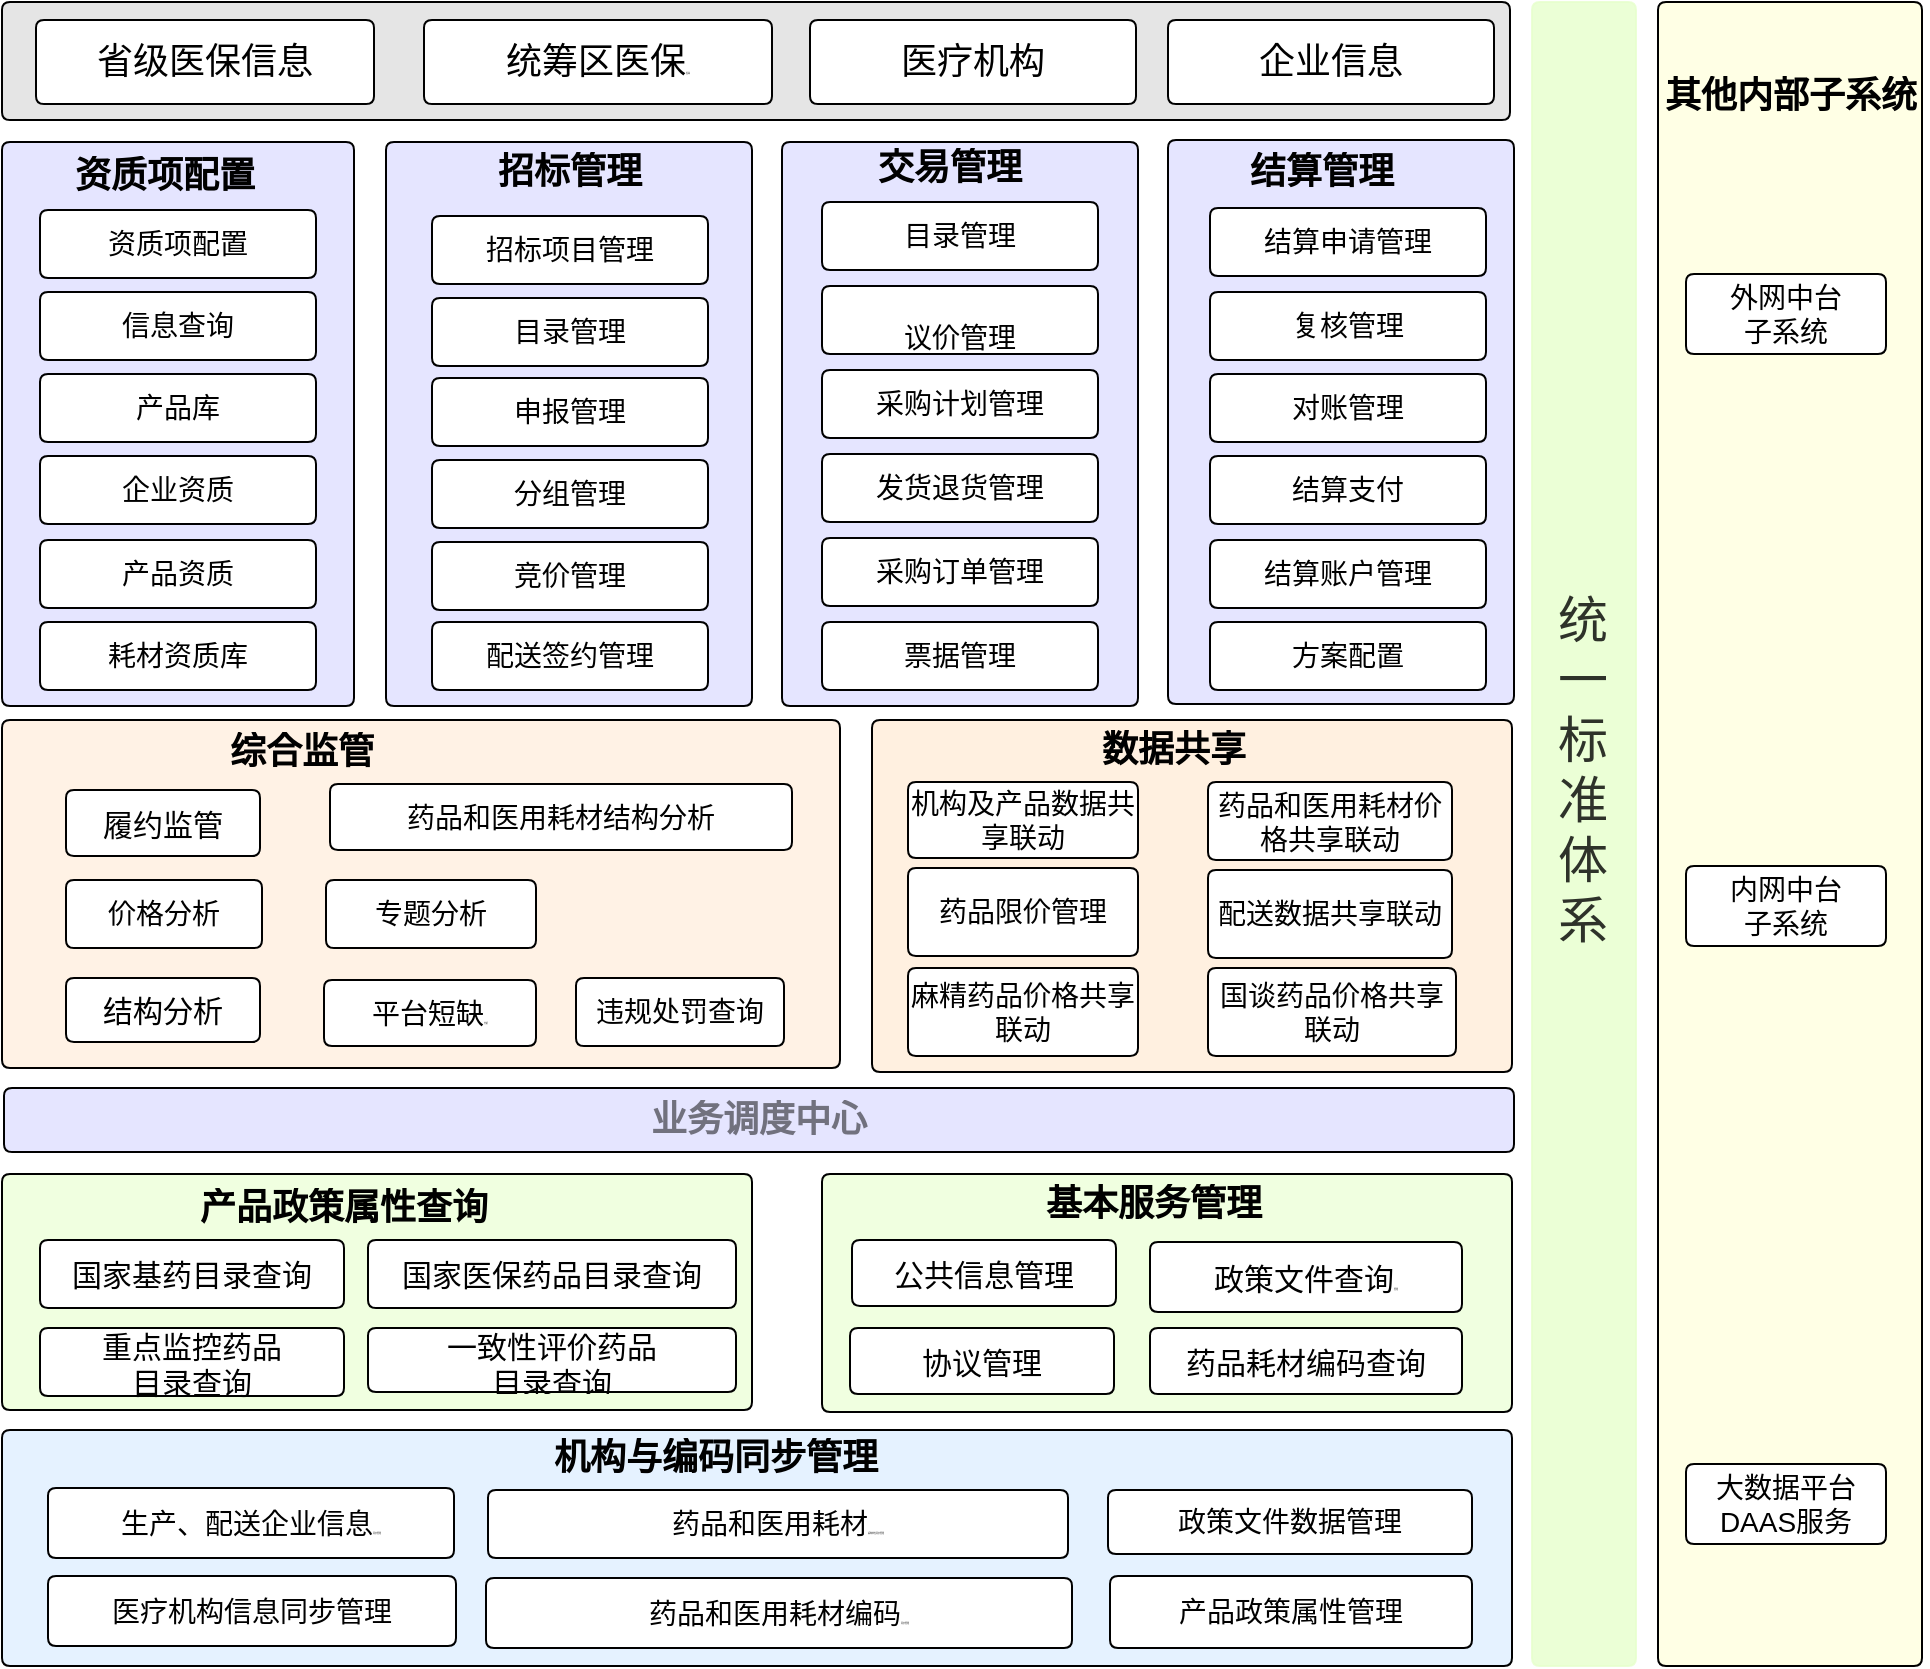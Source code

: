 <mxfile version="21.7.2" type="github">
  <diagram name="画布1" id="画布1">
    <mxGraphModel dx="1434" dy="758" grid="1" gridSize="10" guides="1" tooltips="1" connect="1" arrows="1" fold="1" page="1" pageScale="1" pageWidth="827" pageHeight="1169" math="0" shadow="0">
      <root>
        <mxCell id="0" />
        <mxCell id="1" parent="0" />
        <UserObject label="" tags="背景" id="2">
          <mxCell style="vsdxID=1;fillColor=none;gradientColor=none;points=[];labelBackgroundColor=none;rounded=0;strokeColor=none;html=1;whiteSpace=wrap;" parent="1" vertex="1">
            <mxGeometry x="845" y="318" width="52" height="832" as="geometry" />
          </mxCell>
        </UserObject>
        <mxCell id="3" style="vsdxID=2;fillColor=#e6ffcc;gradientColor=none;fillOpacity=80;strokeOpacity=80;shape=stencil(lVLLEoMgDPwargyGvjxb/Q9nxMrUikVt7d8XCq2ADjO9ZZMNuwlBNBuasmcIyDBKcWVPXo0NomcEwLuGST6qCNEc0awWkl2kmLrK4L7UTB3dxEO/MJs+ojuAvCzCu9MnURjufSorzU18sg9nMPCID4klgEuwb7W8c3RTwDT1tSPCCYlLL3XYHsQXX+jWTIr38I/8L/E14I4TeNp04Oxqkx1f/Eo+mH41jy8e/3MVLMdS87Y1t+bWw+NSKXOYNH8D);strokeColor=#e6ffcc;spacingTop=-3;spacingBottom=-3;spacingLeft=-3;spacingRight=-3;points=[];labelBackgroundColor=none;rounded=0;html=1;whiteSpace=wrap;" parent="2" vertex="1">
          <mxGeometry width="52" height="832" as="geometry" />
        </mxCell>
        <mxCell id="4" value="&lt;div style=&quot;font-size: 1px&quot;&gt;&lt;p style=&quot;text-align:center;margin-left:0;margin-right:0;margin-top:0px;margin-bottom:0px;text-indent:0;vertical-align:middle;direction:ltr;&quot;&gt;&lt;font style=&quot;font-size:25px;font-family:0;color:#000000;direction:ltr;letter-spacing:0px;line-height:120%;opacity:0.8&quot;&gt;统一标准体系&lt;/font&gt;&lt;/p&gt;&lt;/div&gt;" style="verticalAlign=middle;align=center;overflow=width;vsdxID=3;fillColor=none;gradientColor=none;strokeOpacity=80;shape=stencil(nZBLDoAgDAVP0z3SIyjeg0SURgWD+Lu9EGL8xBW7N828Ji1gOWs5KeBs9s72aqPGa8AKOCejlSMfEqAALFvrVOfsYprEk4xmTKNd44Y99VhscHY8qU7iQOYhFixbvfhXzlZfYgj3hQG+54dReh2KEw==);strokeColor=none;strokeWidth=0;spacingTop=-3;spacingBottom=-3;spacingLeft=-3;spacingRight=-3;points=[];labelBackgroundColor=none;rounded=0;html=1;whiteSpace=wrap;" parent="2" vertex="1">
          <mxGeometry x="10" y="122" width="31" height="522" as="geometry" />
        </mxCell>
        <UserObject label="" tags="Background" id="5">
          <mxCell style="vsdxID=4;fillColor=#ffffcc;gradientColor=none;fillOpacity=50;shape=stencil(lVLLEoMgDPwargwmfXm2+h/OiJWpFYva2r+vFFpBHWZ6yyYbdhNCMOmqvOUEWNcreeVPUfQVwTMBEE3FleiniGBKMCml4hclh6YwuM01U0c3+dAvjKaP6Q5gL4vo7vRJZIZ7H/JCcyOf7MMRDETK0BLAJdi3atE4uvGBxkdfOyAcsbD0XIftQXzxmW7NxHQP/8j/El8D7jgLT5sOnF1tssOLX8kvpl/N44uH/3wK5mMpRV2bW3Pry+OaUuYwMX0D);strokeColor=#000000;spacingTop=-3;spacingBottom=-3;spacingLeft=-3;spacingRight=-3;points=[];labelBackgroundColor=none;rounded=0;html=1;whiteSpace=wrap;" parent="1" vertex="1">
            <mxGeometry x="908" y="318" width="132" height="832" as="geometry" />
          </mxCell>
        </UserObject>
        <UserObject label="&lt;div style=&quot;font-size: 1px&quot;&gt;&lt;p style=&quot;text-align:center;margin-left:0;margin-right:0;margin-top:0px;margin-bottom:0px;text-indent:0;vertical-align:middle;direction:ltr;&quot;&gt;&lt;font style=&quot;font-size:18px;font-family:0;color:#000000;direction:ltr;letter-spacing:0px;line-height:120%;opacity:1&quot;&gt;&lt;b&gt;其他内部子系统&lt;/b&gt;&lt;/font&gt;&lt;/p&gt;&lt;/div&gt;" tags="Background" id="6">
          <mxCell style="verticalAlign=middle;align=center;overflow=width;vsdxID=5;fillColor=none;gradientColor=none;shape=stencil(nZBLDoAgDAVP0z3SIyjeg0SURgWD+Lu9EGL8xBW7N828Ji1gOWs5KeBs9s72aqPGa8AKOCejlSMfEqAALFvrVOfsYprEk4xmTKNd44Y99VhscHY8qU7iQOYhFixbvfhXzlZfYgj3hQG+54dReh2KEw==);strokeColor=none;strokeWidth=0;spacingTop=-3;spacingBottom=-3;spacingLeft=-3;spacingRight=-3;points=[];labelBackgroundColor=none;rounded=0;html=1;whiteSpace=wrap;" parent="1" vertex="1">
            <mxGeometry x="906" y="350" width="137" height="30" as="geometry" />
          </mxCell>
        </UserObject>
        <UserObject label="&lt;div style=&quot;font-size: 1px&quot;&gt;&lt;p style=&quot;text-align:center;margin-left:0;margin-right:0;margin-top:0px;margin-bottom:0px;text-indent:0;vertical-align:middle;direction:ltr;&quot;&gt;&lt;font style=&quot;font-size:14px;font-family:0;color:#000000;direction:ltr;letter-spacing:0px;line-height:120%;opacity:1&quot;&gt;外网中台&lt;br/&gt;&lt;/font&gt;&lt;font style=&quot;font-size:14px;font-family:0;color:#000000;direction:ltr;letter-spacing:0px;line-height:120%;opacity:1&quot;&gt;子系统&lt;/font&gt;&lt;/p&gt;&lt;/div&gt;" tags="Background" id="7">
          <mxCell style="verticalAlign=middle;align=center;overflow=width;vsdxID=6;fillColor=#FFFFFF;gradientColor=none;shape=stencil(lZLRDoMgDEW/pu9YzBKfnfsPE3GQOXCo0/39JHUqzJD41tvecigUeN7JshWArOuteYhRVb0EfgVEpaWwqp8j4AXwvDZW3K0ZdEW6LZ3TRU/zdidM1MdcB7IPqYTkjZyvoaycM/GtvpyQZLpUcV9dDmqU3iGzi8eMIRMWh251PBrA527m5R6nyGvix17HCO5yyE7Bf+YT7/wHDkbOItjY787BthS1ahraqX09XKI5RQvIiy8=);strokeColor=#000000;spacingTop=-3;spacingBottom=-3;spacingLeft=-3;spacingRight=-3;points=[];labelBackgroundColor=none;rounded=0;html=1;whiteSpace=wrap;" parent="1" vertex="1">
            <mxGeometry x="922" y="454" width="100" height="40" as="geometry" />
          </mxCell>
        </UserObject>
        <UserObject label="&lt;div style=&quot;font-size: 1px&quot;&gt;&lt;p style=&quot;text-align:center;margin-left:0;margin-right:0;margin-top:0px;margin-bottom:0px;text-indent:0;vertical-align:middle;direction:ltr;&quot;&gt;&lt;font style=&quot;font-size:14px;font-family:0;color:#000000;direction:ltr;letter-spacing:0px;line-height:120%;opacity:1&quot;&gt;大数据平台&lt;br/&gt;&lt;/font&gt;&lt;font style=&quot;font-size:14px;font-family:0;color:#000000;direction:ltr;letter-spacing:0px;line-height:120%;opacity:1&quot;&gt;DAAS服务&lt;/font&gt;&lt;/p&gt;&lt;/div&gt;" tags="Background" id="8">
          <mxCell style="verticalAlign=middle;align=center;overflow=width;vsdxID=7;fillColor=#FFFFFF;gradientColor=none;shape=stencil(lZLRDoMgDEW/pu9YzBKfnfsPE3GQOXCo0/39JHUqzJD41tvecigUeN7JshWArOuteYhRVb0EfgVEpaWwqp8j4AXwvDZW3K0ZdEW6LZ3TRU/zdidM1MdcB7IPqYTkjZyvoaycM/GtvpyQZLpUcV9dDmqU3iGzi8eMIRMWh251PBrA527m5R6nyGvix17HCO5yyE7Bf+YT7/wHDkbOItjY787BthS1ahraqX09XKI5RQvIiy8=);strokeColor=#000000;spacingTop=-3;spacingBottom=-3;spacingLeft=-3;spacingRight=-3;points=[];labelBackgroundColor=none;rounded=0;html=1;whiteSpace=wrap;" parent="1" vertex="1">
            <mxGeometry x="922" y="1049" width="100" height="40" as="geometry" />
          </mxCell>
        </UserObject>
        <UserObject label="&lt;div style=&quot;font-size: 1px&quot;&gt;&lt;p style=&quot;text-align:center;margin-left:0;margin-right:0;margin-top:0px;margin-bottom:0px;text-indent:0;vertical-align:middle;direction:ltr;&quot;&gt;&lt;font style=&quot;font-size:14px;font-family:0;color:#000000;direction:ltr;letter-spacing:0px;line-height:120%;opacity:1&quot;&gt;内网中台&lt;br/&gt;&lt;/font&gt;&lt;font style=&quot;font-size:14px;font-family:0;color:#000000;direction:ltr;letter-spacing:0px;line-height:120%;opacity:1&quot;&gt;子系统&lt;/font&gt;&lt;/p&gt;&lt;/div&gt;" tags="Background" id="9">
          <mxCell style="verticalAlign=middle;align=center;overflow=width;vsdxID=8;fillColor=#FFFFFF;gradientColor=none;shape=stencil(lZLRDoMgDEW/pu9YzBKfnfsPE3GQOXCo0/39JHUqzJD41tvecigUeN7JshWArOuteYhRVb0EfgVEpaWwqp8j4AXwvDZW3K0ZdEW6LZ3TRU/zdidM1MdcB7IPqYTkjZyvoaycM/GtvpyQZLpUcV9dDmqU3iGzi8eMIRMWh251PBrA527m5R6nyGvix17HCO5yyE7Bf+YT7/wHDkbOItjY787BthS1ahraqX09XKI5RQvIiy8=);strokeColor=#000000;spacingTop=-3;spacingBottom=-3;spacingLeft=-3;spacingRight=-3;points=[];labelBackgroundColor=none;rounded=0;html=1;whiteSpace=wrap;" parent="1" vertex="1">
            <mxGeometry x="922" y="750" width="100" height="40" as="geometry" />
          </mxCell>
        </UserObject>
        <UserObject label="" tags="Background" id="10">
          <mxCell style="vsdxID=9;fillColor=#e5e5e5;gradientColor=none;shape=stencil(lVLRDoMgDPwaXgnSTeOzc/9hIk4yJw5xc38/GWwCGpK99dordy1FUIxtNTBEyaikuLInr1WL4IQo5X3LJFdLhKBEUDRCsosUU18bPFSaqaObeOgXZtNHdAclL4NSnGafxNlw71NVa27ik304UwvxESyBugT7Vsd7RzfP8SHztElEOCFx6bVO9wfxxVe6NQMY4B/5X+JrwB0n8LTrwNnVLju++I18MP1mnkA8+udLsB5Lw7vO3JpbD49rSZnDhPIN);strokeColor=#000000;spacingTop=-3;spacingBottom=-3;spacingLeft=-3;spacingRight=-3;points=[];labelBackgroundColor=none;rounded=0;html=1;whiteSpace=wrap;" parent="1" vertex="1">
            <mxGeometry x="80" y="318" width="754" height="59" as="geometry" />
          </mxCell>
        </UserObject>
        <UserObject label="&lt;div style=&quot;font-size: 1px&quot;&gt;&lt;p style=&quot;text-align:center;margin-left:0;margin-right:0;margin-top:0px;margin-bottom:0px;text-indent:0;vertical-align:middle;direction:ltr;&quot;&gt;&lt;font style=&quot;font-size:18px;font-family:0;color:#000000;direction:ltr;letter-spacing:0px;line-height:120%;opacity:1&quot;&gt;省级医保信息&lt;/font&gt;&lt;/p&gt;&lt;/div&gt;" tags="Background" id="11">
          <mxCell style="verticalAlign=middle;align=center;overflow=width;vsdxID=10;fillColor=#FFFFFF;gradientColor=none;shape=stencil(lZLbDoIwDIafZrfLaA2Ga8T3IGHIIjKcoPj2MouyTbLEux6+7m+7MsxvTdlLBuI2GH2WD1UNDcMDA1BdI40aZothwTCvtZEno8euIr8vLWmti77bFyaqE7YCxJO8jGPyDhyJvY5lZdnEh313AnKBY7oA4ALLW63qHN1sz9Odpy0iwomIS6952B7EF1/xhRY8zf6R/wY+DbjjBD1tduDsapOOL/5HPpw+nMcXj//5bKzHUqu2pVtz8+FxzSE6TCxe);strokeColor=#000000;spacingTop=-3;spacingBottom=-3;spacingLeft=-3;spacingRight=-3;points=[];labelBackgroundColor=none;rounded=0;html=1;whiteSpace=wrap;" parent="1" vertex="1">
            <mxGeometry x="97" y="327" width="169" height="42" as="geometry" />
          </mxCell>
        </UserObject>
        <UserObject label="&lt;div style=&quot;font-size: 1px&quot;&gt;&lt;p style=&quot;text-align:center;margin-left:0;margin-right:0;margin-top:0px;margin-bottom:0px;text-indent:0;vertical-align:middle;direction:ltr;&quot;&gt;&lt;font style=&quot;font-size:18px;font-family:0;color:#000000;direction:ltr;letter-spacing:0px;line-height:120%;opacity:1&quot;&gt;统筹区医保&lt;/font&gt;&lt;font style=&quot;font-size:NaNpx;font-family:0;color:#000000;direction:ltr;letter-spacing:0px;line-height:120%;opacity:1&quot;&gt;信息&lt;/font&gt;&lt;/p&gt;&lt;/div&gt;" tags="Background" id="12">
          <mxCell style="verticalAlign=middle;align=center;overflow=width;vsdxID=11;fillColor=#FFFFFF;gradientColor=none;shape=stencil(lZLbDoMgDIafhlsCJZnh2rn3MBEnmROHurm3n6xuAjMku+vhK39bSkQ+NGWvCLBhtOaiHroaGyKOBEB3jbJ6XCwiCiLy2lh1tmbqKvT70pHOupq7e2HGOuYqgD3Rk1Twd+CE7G0qK8fyEA7dGdAFCnIFwAfWt1rdeboyoxkPtFlCmLO09JaH/UFC8Q1faUYP8h/5b+DTgD9O1NNuB96udun04n/k4+njeULx9J8vxnYstW5bvDU/Hx/XEsLDFMUL);strokeColor=#000000;spacingTop=-3;spacingBottom=-3;spacingLeft=-3;spacingRight=-3;points=[];labelBackgroundColor=none;rounded=0;html=1;whiteSpace=wrap;" parent="1" vertex="1">
            <mxGeometry x="291" y="327" width="174" height="42" as="geometry" />
          </mxCell>
        </UserObject>
        <UserObject label="&lt;div style=&quot;font-size: 1px&quot;&gt;&lt;p style=&quot;text-align:center;margin-left:0;margin-right:0;margin-top:0px;margin-bottom:0px;text-indent:0;vertical-align:middle;direction:ltr;&quot;&gt;&lt;font style=&quot;font-size:18px;font-family:0;color:#000000;direction:ltr;letter-spacing:0px;line-height:120%;opacity:1&quot;&gt;医疗机构&lt;/font&gt;&lt;/p&gt;&lt;/div&gt;" tags="Background" id="13">
          <mxCell style="verticalAlign=middle;align=center;overflow=width;vsdxID=12;fillColor=#FFFFFF;gradientColor=none;shape=stencil(lZLbDoIwDIafZrfL6BDDNeJ7kDBkERmOg/j2MouyTbLEux6+7m+7Ep71ddEJAqwftLqKhyyHmvATAZBtLbQcFovwnPCsUlpctBrbEv2uMKSxbmoyL8xYx0wFsCd6KeXRO3BG9j4WpWEjF3bdGdAFGscrADawvtXI1tJNj/SQONosIByxsPSWh/1BXPENX2lGk/Qf+W/g04A9jtfTbgfWrnbp8OJ/5P3p/Xlc8fCfL8Z2LJVsGrw1O+8f1xLCw+T5Cw==);strokeColor=#000000;spacingTop=-3;spacingBottom=-3;spacingLeft=-3;spacingRight=-3;points=[];labelBackgroundColor=none;rounded=0;html=1;whiteSpace=wrap;" parent="1" vertex="1">
            <mxGeometry x="484" y="327" width="163" height="42" as="geometry" />
          </mxCell>
        </UserObject>
        <UserObject label="" tags="Background" id="14">
          <mxCell style="vsdxID=13;fillColor=#cce5ff;gradientColor=none;fillOpacity=50;shape=stencil(lVLRDoMgDPwaXglS5+Kzc/9hIk4yJw5xc38/GWwCGpK99dordy1FUIxtNTBEyaikuLInr1WL4IQo5X3LJFdLhKBEUDRCsosUU18bPFSaqaObeOgXZtNHdAclL4MAQ/ZJnA33PlW15iY+2YcztRAfwBKoS7Bvdbx3dPMcp0dPm0SEExKXXut0fxBffKVbMxnO0n/kf4mvAXecwNOuA2dXu+z44jfywfSbeQLx6J8vwXosDe86c2tuPTyuJWUOE8o3);strokeColor=#000000;spacingTop=-3;spacingBottom=-3;spacingLeft=-3;spacingRight=-3;points=[];labelBackgroundColor=none;rounded=0;html=1;whiteSpace=wrap;" parent="1" vertex="1">
            <mxGeometry x="80" y="1032" width="755" height="118" as="geometry" />
          </mxCell>
        </UserObject>
        <UserObject label="&lt;div style=&quot;font-size: 1px&quot;&gt;&lt;p style=&quot;text-align:center;margin-left:0;margin-right:0;margin-top:0px;margin-bottom:0px;text-indent:0;vertical-align:middle;direction:ltr;&quot;&gt;&lt;font style=&quot;font-size:18px;font-family:0;color:#000000;direction:ltr;letter-spacing:0px;line-height:120%;opacity:1&quot;&gt;&lt;b&gt;机构与编码同步管理&lt;/b&gt;&lt;/font&gt;&lt;/p&gt;&lt;/div&gt;" tags="Background" id="15">
          <mxCell style="verticalAlign=middle;align=center;overflow=width;vsdxID=14;fillColor=none;gradientColor=none;shape=stencil(nZBLDoAgDAVP0z3SIyjeg0SURgWD+Lu9EGL8xBW7N828Ji1gOWs5KeBs9s72aqPGa8AKOCejlSMfEqAALFvrVOfsYprEk4xmTKNd44Y99VhscHY8qU7iQOYhFixbvfhXzlZfYgj3hQG+54dReh2KEw==);strokeColor=none;strokeWidth=0;spacingTop=-3;spacingBottom=-3;spacingLeft=-3;spacingRight=-3;points=[];labelBackgroundColor=none;rounded=0;html=1;whiteSpace=wrap;" parent="1" vertex="1">
            <mxGeometry x="335" y="1026" width="204" height="40" as="geometry" />
          </mxCell>
        </UserObject>
        <UserObject label="&lt;div style=&quot;font-size: 1px&quot;&gt;&lt;p style=&quot;text-align:center;margin-left:0;margin-right:0;margin-top:0px;margin-bottom:0px;text-indent:0;vertical-align:middle;direction:ltr;&quot;&gt;&lt;font style=&quot;font-size:14px;font-family:0;color:#000000;direction:ltr;letter-spacing:0px;line-height:120%;opacity:1&quot;&gt;医疗机构信息同步管理&lt;/font&gt;&lt;/p&gt;&lt;/div&gt;" tags="Background" id="16">
          <mxCell style="verticalAlign=middle;align=center;overflow=width;vsdxID=15;fillColor=#FFFFFF;gradientColor=none;shape=stencil(lVLLEoIwDPyaXjt9OAhnxP9ghiIdkWIpin8vNQgtIIy3bLLpZtMgHjdFWgvESGO0uoqnzEyB+AkxJqtCaGn6CPEE8ThXWly0aqsMcJ1apo1u6mFf6KCP2A5GXoAoxfz4yZyBfG/TzJKpz/Zhx4ZuHAUDgbmE4a1SVo5wFGJy8MTJhjAlO9Jjnf1w4qtPfMBhiAP+j/6Y+E7g+pkNtT7BtKxV9vbmF/Iz+ws/vvjOr/fBdC+5LEs4N7c+v68+BbfJkzc=);strokeColor=#000000;spacingTop=-3;spacingBottom=-3;spacingLeft=-3;spacingRight=-3;points=[];labelBackgroundColor=none;rounded=0;html=1;whiteSpace=wrap;" parent="1" vertex="1">
            <mxGeometry x="103" y="1105" width="204" height="35" as="geometry" />
          </mxCell>
        </UserObject>
        <UserObject label="&lt;div style=&quot;font-size: 1px&quot;&gt;&lt;p style=&quot;text-align:center;margin-left:0;margin-right:0;margin-top:0px;margin-bottom:0px;text-indent:0;vertical-align:middle;direction:ltr;&quot;&gt;&lt;font style=&quot;font-size:14px;font-family:0;color:#000000;direction:ltr;letter-spacing:0px;line-height:120%;opacity:1&quot;&gt;生产、配送企业信息&lt;/font&gt;&lt;font style=&quot;font-size:NaNpx;font-family:0;color:#000000;direction:ltr;letter-spacing:0px;line-height:120%;opacity:1&quot;&gt;同步管理&lt;/font&gt;&lt;/p&gt;&lt;/div&gt;" tags="Background" id="17">
          <mxCell style="verticalAlign=middle;align=center;overflow=width;vsdxID=16;fillColor=#FFFFFF;gradientColor=none;shape=stencil(lVLREoIgEPwaXhk4mgafzf7DGTCZTAy17O+TMAU1nd5u7/bY2+MQi+s8rSQCUjdGX+VTiSZH7IQAVJlLo5o+QixBLM60kRej21I4XKWWaaObftgXOtdHbAeQl0OUYgqfzNmR720qLJmG7BB2MHTj6DgQwCcMbxWq9IQjjskhECcbwpTsSI91+OEkVJ/4DnOOOf9Hf0x8J/D9zIZan2Ba1ip7e/ML+Zn9hZ9QfOfX+2C6l0wVhTs3vz6/rz7lbpMlbw==);strokeColor=#000000;spacingTop=-3;spacingBottom=-3;spacingLeft=-3;spacingRight=-3;points=[];labelBackgroundColor=none;rounded=0;html=1;whiteSpace=wrap;" parent="1" vertex="1">
            <mxGeometry x="103" y="1061" width="203" height="35" as="geometry" />
          </mxCell>
        </UserObject>
        <UserObject label="&lt;div style=&quot;font-size: 1px&quot;&gt;&lt;p style=&quot;text-align:center;margin-left:0;margin-right:0;margin-top:0px;margin-bottom:0px;text-indent:0;vertical-align:middle;direction:ltr;&quot;&gt;&lt;font style=&quot;font-size:14px;font-family:0;color:#000000;direction:ltr;letter-spacing:0px;line-height:120%;opacity:1&quot;&gt;药品和医用耗材编码&lt;/font&gt;&lt;font style=&quot;font-size:NaNpx;font-family:0;color:#000000;direction:ltr;letter-spacing:0px;line-height:120%;opacity:1&quot;&gt;同步管理&lt;/font&gt;&lt;/p&gt;&lt;/div&gt;" tags="Background" id="18">
          <mxCell style="verticalAlign=middle;align=center;overflow=width;vsdxID=17;fillColor=#FFFFFF;gradientColor=none;shape=stencil(lVLLEoIwDPyaXjt9OFjPiP/BDEU6IsXyEP9eahBaQBhv2WTTzaZBPKyyuJSIkao2+iafKqkzxM+IMVVk0qi6jxCPEA9TbeTV6KZIAJexZdrorlv7Qgd9xHYw8gJEKab8k7kA+dHEiSVTn+3Djg3dmAcDgbmE4a1cFY7wSeDg4ImTDWFKdqTHOvvhxFef+ICFwOL4j/6Y+E7g+pkNtT7BtKxV9vbmF/Iz+ws/vvjOr/fBdC+pynM4N7c+v68+BbfJozc=);strokeColor=#000000;spacingTop=-3;spacingBottom=-3;spacingLeft=-3;spacingRight=-3;points=[];labelBackgroundColor=none;rounded=0;html=1;whiteSpace=wrap;" parent="1" vertex="1">
            <mxGeometry x="322" y="1106" width="293" height="35" as="geometry" />
          </mxCell>
        </UserObject>
        <UserObject label="&lt;div style=&quot;font-size: 1px&quot;&gt;&lt;p style=&quot;text-align:center;margin-left:0;margin-right:0;margin-top:0px;margin-bottom:0px;text-indent:0;vertical-align:middle;direction:ltr;&quot;&gt;&lt;font style=&quot;font-size:14px;font-family:0;color:#000000;direction:ltr;letter-spacing:0px;line-height:120%;opacity:1&quot;&gt;产品政策属性管理&lt;/font&gt;&lt;/p&gt;&lt;/div&gt;" tags="Background" id="19">
          <mxCell style="verticalAlign=middle;align=center;overflow=width;vsdxID=18;fillColor=#FFFFFF;gradientColor=none;shape=stencil(lVJBEoIwDHxNr502PUDPiP9ghiIdkWIBxd9LDUoLiOMtm2y6SbpEJG2ZNYoAaztrzuqu864k4kAAdF0qq7sxIiIlIimMVSdr+jpH3GSO6aKLubkXBuxjrgPYAxHnlPFX5ojka5/ljsxDdggHQAgU+EQAnzC9VenaE5YRjWQgznaEOduXnuvwZZNQfeYjjmMq5T/6n8R7An+fxVCbE3jH2mTvX34lv1h/tU8o/uPXx2D2S6GrCu3m15f+GlPoTZE+AQ==);strokeColor=#000000;spacingTop=-3;spacingBottom=-3;spacingLeft=-3;spacingRight=-3;points=[];labelBackgroundColor=none;rounded=0;html=1;whiteSpace=wrap;" parent="1" vertex="1">
            <mxGeometry x="634" y="1105" width="181" height="36" as="geometry" />
          </mxCell>
        </UserObject>
        <UserObject label="" tags="Background" id="20">
          <mxCell style="vsdxID=19;fillColor=#e6ffcc;gradientColor=none;fillOpacity=60;shape=stencil(lVLRDoIwDPyavS7bShZ8RvwPEoYsIsMJin8vswgbEIxvvfa6u3YlkNzLrFFEsHtrzUU9dd6WBI5ECF2Xyup2iAikBJLCWHW2pqtzxE3mmC66mod7occ+5joEeyECCtEncULurctyx+UhOYS9QMgplyNB+ITxrUrXnu4hpnEUaLMdYc5+SE91sT1IKD7TRzOSSvmP/JT4GvDHWXjadjDvapO9v/iV/GL61Tyh+P6fD8F8LIWuKrw1v748riGFhwnpGw==);strokeColor=#000000;spacingTop=-3;spacingBottom=-3;spacingLeft=-3;spacingRight=-3;points=[];labelBackgroundColor=none;rounded=0;html=1;whiteSpace=wrap;" parent="1" vertex="1">
            <mxGeometry x="490" y="904" width="345" height="119" as="geometry" />
          </mxCell>
        </UserObject>
        <UserObject label="&lt;div style=&quot;font-size: 1px&quot;&gt;&lt;p style=&quot;text-align:center;margin-left:0;margin-right:0;margin-top:0px;margin-bottom:0px;text-indent:0;vertical-align:middle;direction:ltr;&quot;&gt;&lt;font style=&quot;font-size:18px;font-family:0;color:#000000;direction:ltr;letter-spacing:0px;line-height:120%;opacity:1&quot;&gt;&lt;b&gt;基本服务管理&lt;/b&gt;&lt;/font&gt;&lt;/p&gt;&lt;/div&gt;" tags="Background" id="21">
          <mxCell style="verticalAlign=middle;align=center;overflow=width;vsdxID=20;fillColor=none;gradientColor=none;shape=stencil(nZBLDoAgDAVP0z3SIyjeg0SURgWD+Lu9EGL8xBW7N828Ji1gOWs5KeBs9s72aqPGa8AKOCejlSMfEqAALFvrVOfsYprEk4xmTKNd44Y99VhscHY8qU7iQOYhFixbvfhXzlZfYgj3hQG+54dReh2KEw==);strokeColor=none;strokeWidth=0;spacingTop=-3;spacingBottom=-3;spacingLeft=-3;spacingRight=-3;points=[];labelBackgroundColor=none;rounded=0;html=1;whiteSpace=wrap;" parent="1" vertex="1">
            <mxGeometry x="576" y="899" width="160" height="40" as="geometry" />
          </mxCell>
        </UserObject>
        <UserObject label="&lt;div style=&quot;font-size: 1px&quot;&gt;&lt;p style=&quot;text-align:center;margin-left:0;margin-right:0;margin-top:0px;margin-bottom:0px;text-indent:0;vertical-align:middle;direction:ltr;&quot;&gt;&lt;font style=&quot;font-size:15px;font-family:0;color:#000000;direction:ltr;letter-spacing:0px;line-height:120%;opacity:1&quot;&gt;公共信息管理&lt;/font&gt;&lt;/p&gt;&lt;/div&gt;" tags="Background" id="22">
          <mxCell style="verticalAlign=middle;align=center;overflow=width;vsdxID=21;fillColor=#FFFFFF;gradientColor=none;shape=stencil(lZLRDoMgDEW/hleDJVn02bn/IBEnmQOHurm/n6xuAiMke+ttLz0USlg1dnwQBOg4GX0RD9lMHWFHAiBVJ4yc1oiwmrCq1UacjZ5Vg3rg1mmjq77bDgueo/YE0CeqHN7yhM7bzBvrzH2rLxdAyTIKmwFcw9arl8qhloesLDwyTYBzmkbvdYiN4aN3M+qi+If8TXzY7iTBdaJ455mi7vSb/+CDwf1hfHLqp9dgX5BW9j3ul1sPF2pN4TKy+gU=);strokeColor=#000000;spacingTop=-3;spacingBottom=-3;spacingLeft=-3;spacingRight=-3;points=[];labelBackgroundColor=none;rounded=0;html=1;whiteSpace=wrap;" parent="1" vertex="1">
            <mxGeometry x="505" y="937" width="132" height="33" as="geometry" />
          </mxCell>
        </UserObject>
        <UserObject label="&lt;div style=&quot;font-size: 1px&quot;&gt;&lt;p style=&quot;text-align:center;margin-left:0;margin-right:0;margin-top:0px;margin-bottom:0px;text-indent:0;vertical-align:middle;direction:ltr;&quot;&gt;&lt;font style=&quot;font-size:15px;font-family:0;color:#000000;direction:ltr;letter-spacing:0px;line-height:120%;opacity:1&quot;&gt;政策文件查询&lt;/font&gt;&lt;font style=&quot;font-size:NaNpx;font-family:0;color:#000000;direction:ltr;letter-spacing:0px;line-height:120%;opacity:1&quot;&gt;管理&lt;/font&gt;&lt;/p&gt;&lt;/div&gt;" tags="Background" id="23">
          <mxCell style="verticalAlign=middle;align=center;overflow=width;vsdxID=22;fillColor=#FFFFFF;gradientColor=none;shape=stencil(lVLLEoIwDPyaXjttioBnxP9ghiIdkSIPxb+XGpQWEMdbNtl0k3SJiJo8qSQB1rS1Psu7StuciAMBUGUua9UOERExEVGma3mqdVemiKvEME100TfzQo99zHQAeyDinIrglTki+dolqSFzl+3CHhAC3fkjAWzC+FahSkt4H1DPc8TZhjBn29JTHb5s4qpPfMRhSH3xj/4n8Z7A3mc21OoE1rFW2duXX8jP1l/s44r/+PUhmPySqaJAu9n1ub+GFHpTxE8=);strokeColor=#000000;spacingTop=-3;spacingBottom=-3;spacingLeft=-3;spacingRight=-3;points=[];labelBackgroundColor=none;rounded=0;html=1;whiteSpace=wrap;" parent="1" vertex="1">
            <mxGeometry x="654" y="938" width="156" height="35" as="geometry" />
          </mxCell>
        </UserObject>
        <UserObject label="&lt;div style=&quot;font-size: 1px&quot;&gt;&lt;p style=&quot;text-align:center;margin-left:0;margin-right:0;margin-top:0px;margin-bottom:0px;text-indent:0;vertical-align:middle;direction:ltr;&quot;&gt;&lt;font style=&quot;font-size:15px;font-family:0;color:#000000;direction:ltr;letter-spacing:0px;line-height:120%;opacity:1&quot;&gt;药品耗材编码查询&lt;/font&gt;&lt;/p&gt;&lt;/div&gt;" tags="Background" id="24">
          <mxCell style="verticalAlign=middle;align=center;overflow=width;vsdxID=23;fillColor=#FFFFFF;gradientColor=none;shape=stencil(lVLLEoIwDPyaXjttilrPiP/BDEU6IkUein8vNSgtII63bLLpJukSEdZZXCoCrG4qc1Z3nTQZEQcCoItMVbrpIyIiIsLUVOpUmbZIEJexZdroYm72hQ77mO0A9kDEOZXwyhyRfG3jxJK5z/ZhBwiBbrYDAVzC8FauC0d4v6NB4ImzFWHO1qXHOnzZxFcf+YilpFz+o/9JvCdw95kMtTiBc6xF9vrlZ/KT9Wf7+OI/fr0PRr+kOs/Rbm596q8+hd4U0RM=);strokeColor=#000000;spacingTop=-3;spacingBottom=-3;spacingLeft=-3;spacingRight=-3;points=[];labelBackgroundColor=none;rounded=0;html=1;whiteSpace=wrap;" parent="1" vertex="1">
            <mxGeometry x="654" y="981" width="156" height="33" as="geometry" />
          </mxCell>
        </UserObject>
        <UserObject label="&lt;div style=&quot;font-size: 1px&quot;&gt;&lt;p style=&quot;text-align:center;margin-left:0;margin-right:0;margin-top:0px;margin-bottom:0px;text-indent:0;vertical-align:middle;direction:ltr;&quot;&gt;&lt;font style=&quot;font-size:18px;font-family:0;color:#000000;direction:ltr;letter-spacing:0px;line-height:120%;opacity:0.5&quot;&gt;&lt;b&gt;业务调度中心&lt;/b&gt;&lt;/font&gt;&lt;/p&gt;&lt;/div&gt;" tags="Background" id="25">
          <mxCell style="verticalAlign=middle;align=center;overflow=width;vsdxID=24;fillColor=#ccccff;gradientColor=none;fillOpacity=50;shape=stencil(lVLREoIgEPwaXhk4asxns/9wRkwmE0Ms+/skLAGNmd5u7/bYu2MRy/q66DgC0mslL/whSl0jdkQAoq25EnqKEMsRyyqp+FnJoS0t7grDNNFV3s0Lo+0jpgPI0yIKGNJ35mTJt6EoDZn6bB+OMEO8ZzMBXML8ViNaRzhN8S7xxElEmJK49FKHH5v46gvf4kOCE/qP/jfxmcDdJxhqcwLnWJvs+OVX8sH6q30C8fivT8Hil0o0jbWbWw/9NaWsN1n+Ag==);strokeColor=#000000;spacingTop=-3;spacingBottom=-3;spacingLeft=-3;spacingRight=-3;points=[];labelBackgroundColor=none;rounded=0;html=1;whiteSpace=wrap;" parent="1" vertex="1">
            <mxGeometry x="81" y="861" width="755" height="32" as="geometry" />
          </mxCell>
        </UserObject>
        <UserObject label="" tags="Background" id="26">
          <mxCell style="vsdxID=25;fillColor=#ffe6cc;gradientColor=none;fillOpacity=50;shape=stencil(lVLRDoMgDPwaXgmWGMOzc/9hIk4yBw51c38/GWwCGpK99dordy1FtBy7euAIyDhpdeVP0UwdoicEIGTHtZjWCNEK0bJVml+0mmVj8VAbpolu6mFeWGwfMR1AXhYBBvZJnC33PteN4WYhOYQLOIhZ7gjgE9xbvZCeLmOY5IE2SQhnJC291eF4kFB8ozszBS6yf+R/ia8Bf5zI06EDb1eH7PTid/LR9Lt5IvHkn6/Bdiyt6Ht7a349Pq41ZQ+TVm8=);strokeColor=#000000;spacingTop=-3;spacingBottom=-3;spacingLeft=-3;spacingRight=-3;points=[];labelBackgroundColor=none;rounded=0;html=1;whiteSpace=wrap;" parent="1" vertex="1">
            <mxGeometry x="80" y="677" width="419" height="174" as="geometry" />
          </mxCell>
        </UserObject>
        <UserObject label="&lt;div style=&quot;font-size: 1px&quot;&gt;&lt;p style=&quot;text-align:center;margin-left:0;margin-right:0;margin-top:0px;margin-bottom:0px;text-indent:0;vertical-align:middle;direction:ltr;&quot;&gt;&lt;font style=&quot;font-size:18px;font-family:0;color:#000000;direction:ltr;letter-spacing:0px;line-height:120%;opacity:1&quot;&gt;&lt;b&gt;综合监管&lt;/b&gt;&lt;/font&gt;&lt;/p&gt;&lt;/div&gt;" tags="Background" id="27">
          <mxCell style="verticalAlign=middle;align=center;overflow=width;vsdxID=26;fillColor=none;gradientColor=none;shape=stencil(nZBLDoAgDAVP0z3SIyjeg0SURgWD+Lu9EGL8xBW7N828Ji1gOWs5KeBs9s72aqPGa8AKOCejlSMfEqAALFvrVOfsYprEk4xmTKNd44Y99VhscHY8qU7iQOYhFixbvfhXzlZfYgj3hQG+54dReh2KEw==);strokeColor=none;strokeWidth=0;spacingTop=-3;spacingBottom=-3;spacingLeft=-3;spacingRight=-3;points=[];labelBackgroundColor=none;rounded=0;html=1;whiteSpace=wrap;" parent="1" vertex="1">
            <mxGeometry x="150" y="673" width="160" height="40" as="geometry" />
          </mxCell>
        </UserObject>
        <UserObject label="&lt;div style=&quot;font-size: 1px&quot;&gt;&lt;p style=&quot;text-align:center;margin-left:0;margin-right:0;margin-top:0px;margin-bottom:0px;text-indent:0;vertical-align:middle;direction:ltr;&quot;&gt;&lt;font style=&quot;font-size:15px;font-family:0;color:#000000;direction:ltr;letter-spacing:0px;line-height:120%;opacity:1&quot;&gt;履约监管&lt;/font&gt;&lt;/p&gt;&lt;/div&gt;" tags="Background" id="28">
          <mxCell style="verticalAlign=middle;align=center;overflow=width;vsdxID=27;fillColor=#FFFFFF;gradientColor=none;shape=stencil(lVLLEoIwDPyaXjt9oEPPiP/BDEU6IsVSFP9ealBaQBxv2WTTTdJFPGnLrJGIkdYafZZ3ldsS8QNiTNWlNMoOEeIp4kmhjTwZ3dU54CZzTBdd9M290EMfcR2MPABRikX0yhyBfO2y3JFpyA5hzwBGmIiRwHzC+Falak9Y7LCggTjZEKZkW3qqsy+bhOoTH3AcY7L/R/+TeE/g7zMbanUC71ir7O3LL+Rn6y/2CcV//PoQTH4pVFWB3fz63F9DCrzJ0yc=);strokeColor=#000000;spacingTop=-3;spacingBottom=-3;spacingLeft=-3;spacingRight=-3;points=[];labelBackgroundColor=none;rounded=0;html=1;whiteSpace=wrap;" parent="1" vertex="1">
            <mxGeometry x="112" y="712" width="97" height="33" as="geometry" />
          </mxCell>
        </UserObject>
        <UserObject label="&lt;div style=&quot;font-size: 1px&quot;&gt;&lt;p style=&quot;text-align:center;margin-left:0;margin-right:0;margin-top:0px;margin-bottom:0px;text-indent:0;vertical-align:middle;direction:ltr;&quot;&gt;&lt;font style=&quot;font-size:14px;font-family:0;color:#000000;direction:ltr;letter-spacing:0px;line-height:120%;opacity:1&quot;&gt;药品和医用耗材结构分析&lt;/font&gt;&lt;/p&gt;&lt;/div&gt;" tags="Background" id="29">
          <mxCell style="verticalAlign=middle;align=center;overflow=width;vsdxID=28;fillColor=#FFFFFF;gradientColor=none;shape=stencil(lVLREoIgEPwaXhk4mtRns/9wRkwmE0Ms+/skTEFNp7fbuz329jjE4qZIa46ANFrJK3+KTBeInRCAqAquhO4jxBLE4lwqflGyrTKL69QwTXSTD/NCZ/uI6QDysohSHB0+mbMl39s0M2Tqs33YwdCNAzYQwCUMb5WicoSjEEPgiZMNYUp2pMc6/HDiq098i8MQk+M/+mPiO4HrZzbU+gTTslbZ25tfyM/sL/z44ju/3gfTveSiLO25ufX5ffUpe5sseQM=);strokeColor=#000000;spacingTop=-3;spacingBottom=-3;spacingLeft=-3;spacingRight=-3;points=[];labelBackgroundColor=none;rounded=0;html=1;whiteSpace=wrap;" parent="1" vertex="1">
            <mxGeometry x="244" y="709" width="231" height="33" as="geometry" />
          </mxCell>
        </UserObject>
        <UserObject label="&lt;div style=&quot;font-size: 1px&quot;&gt;&lt;p style=&quot;text-align:center;margin-left:0;margin-right:0;margin-top:0px;margin-bottom:0px;text-indent:0;vertical-align:middle;direction:ltr;&quot;&gt;&lt;font style=&quot;font-size:14px;font-family:0;color:#000000;direction:ltr;letter-spacing:0px;line-height:120%;opacity:1&quot;&gt;价格分析&lt;/font&gt;&lt;/p&gt;&lt;/div&gt;" tags="Background" id="30">
          <mxCell style="verticalAlign=middle;align=center;overflow=width;vsdxID=29;fillColor=#FFFFFF;gradientColor=none;shape=stencil(lVLLEoIwDPyaXjt9gMIZ8T+YoUhHpFiK4t9LDUoLiOMtm2y6SbqIJ22ZNQIx0hqtzuIuc1MifkCMyboUWpohQjxFPCmUFietujoH3GSWaaOLutkXeugjtoORByBKcchfmSOQr12WWzL12T7sGcAAk2AkMJcwvlXJ2hGOQxzvPHGyIUzJtvRUZ1828dUnPuAowsH+H/1P4j2Bu89sqNUJnGOtsrcvv5Cfrb/Yxxf/8etDMPmlkFUFdnPrc38NKfAmT58=);strokeColor=#000000;spacingTop=-3;spacingBottom=-3;spacingLeft=-3;spacingRight=-3;points=[];labelBackgroundColor=none;rounded=0;html=1;whiteSpace=wrap;" parent="1" vertex="1">
            <mxGeometry x="112" y="757" width="98" height="34" as="geometry" />
          </mxCell>
        </UserObject>
        <UserObject label="&lt;div style=&quot;font-size: 1px&quot;&gt;&lt;p style=&quot;text-align:center;margin-left:0;margin-right:0;margin-top:0px;margin-bottom:0px;text-indent:0;vertical-align:middle;direction:ltr;&quot;&gt;&lt;font style=&quot;font-size:14px;font-family:0;color:#000000;direction:ltr;letter-spacing:0px;line-height:120%;opacity:1&quot;&gt;专题分析&lt;/font&gt;&lt;/p&gt;&lt;/div&gt;" tags="Background" id="31">
          <mxCell style="verticalAlign=middle;align=center;overflow=width;vsdxID=30;fillColor=#FFFFFF;gradientColor=none;shape=stencil(lVLLEoIwDPyaXjtt6qOeUf+DGYp0RIoFFP9ealBaQBxv2WTTTdIlIqqyuFQEWFVbc1Z3ndQZEXsCoItMWV13EREHIqLUWHWypikSxGXsmC66mJt7ocU+5jqAPRBxTlfylTki+drEiSPzkB3CFhAKupU9AXxC/1auC094t6Gu5omzBWHOlqWHOnzZJFQf+IilpGv4R/+TeE/g7zMaanYC71iz7OXLT+RH60/2CcV//HoXDH5JdZ6j3fz62F9dCr0pDk8=);strokeColor=#000000;spacingTop=-3;spacingBottom=-3;spacingLeft=-3;spacingRight=-3;points=[];labelBackgroundColor=none;rounded=0;html=1;whiteSpace=wrap;" parent="1" vertex="1">
            <mxGeometry x="242" y="757" width="105" height="34" as="geometry" />
          </mxCell>
        </UserObject>
        <UserObject label="&lt;div style=&quot;font-size: 1px&quot;&gt;&lt;p style=&quot;text-align:center;margin-left:0;margin-right:0;margin-top:0px;margin-bottom:0px;text-indent:0;vertical-align:middle;direction:ltr;&quot;&gt;&lt;font style=&quot;font-size:14px;font-family:0;color:#000000;direction:ltr;letter-spacing:0px;line-height:120%;opacity:1&quot;&gt;平台短缺&lt;/font&gt;&lt;font style=&quot;font-size:NaNpx;font-family:0;color:#000000;direction:ltr;letter-spacing:0px;line-height:120%;opacity:1&quot;&gt;分析&lt;/font&gt;&lt;/p&gt;&lt;/div&gt;" tags="Background" id="32">
          <mxCell style="verticalAlign=middle;align=center;overflow=width;vsdxID=31;fillColor=#FFFFFF;gradientColor=none;shape=stencil(lZLREoIgEEW/hlcGlinz2ew/nBGTycRQy/4+aS2BHGZ627vc5bDLEpH1ddFJAqwfjL7IhyqHmogjAVBtLY0a5oiInIis0kaejR7bEnVXWKeNrvpub5iwjtkKYE9UHCh/J07ovY1Fab3cN/tyApSCJrvFAK5huatRrcNN9xR2HptFwJzF0es5bDfiw1c76kNC03/o38SH73YTPGnzAc6oNt3xuf/gg+bDdnx2/MfnYF2VSjUNbpp7Hq7WnMK1FPkL);strokeColor=#000000;spacingTop=-3;spacingBottom=-3;spacingLeft=-3;spacingRight=-3;points=[];labelBackgroundColor=none;rounded=0;html=1;whiteSpace=wrap;" parent="1" vertex="1">
            <mxGeometry x="241" y="807" width="106" height="33" as="geometry" />
          </mxCell>
        </UserObject>
        <UserObject label="&lt;div style=&quot;font-size: 1px&quot;&gt;&lt;p style=&quot;text-align:center;margin-left:0;margin-right:0;margin-top:0px;margin-bottom:0px;text-indent:0;vertical-align:middle;direction:ltr;&quot;&gt;&lt;font style=&quot;font-size:14px;font-family:0;color:#000000;direction:ltr;letter-spacing:0px;line-height:120%;opacity:1&quot;&gt;违规处罚查询&lt;br/&gt;&lt;/font&gt;&lt;/p&gt;&lt;/div&gt;" tags="Background" id="33">
          <mxCell style="verticalAlign=middle;align=center;overflow=width;vsdxID=32;fillColor=#FFFFFF;gradientColor=none;shape=stencil(lVLLEoIwDPyaXjtt6qOeUf+DGYp0RIoFFP9ealBaQBxv2WTTTdIlIqqyuFQEWFVbc1Z3ndQZEXsCoItMWV13EREHIqLUWHWypikSxGXsmC66mJt7ocU+5jqAPRBxTtfwyhyRfG3ixJF5yA5hCwgFlaIngE/o38p14QnvNpRvA3G2IMzZsvRQhy+bhOoDH7GUdCX/0f8k3hP4+4yGmp3AO9Yse/nyE/nR+pN9QvEfv94Fg19SnedoN78+9leXQm+KwxM=);strokeColor=#000000;spacingTop=-3;spacingBottom=-3;spacingLeft=-3;spacingRight=-3;points=[];labelBackgroundColor=none;rounded=0;html=1;whiteSpace=wrap;" parent="1" vertex="1">
            <mxGeometry x="367" y="806" width="104" height="34" as="geometry" />
          </mxCell>
        </UserObject>
        <UserObject label="" tags="Background" id="34">
          <mxCell style="vsdxID=33;fillColor=#ffe6cc;gradientColor=none;fillOpacity=60;shape=stencil(lVLRDoIwDPyavS6jC5k+I/4HyYYsIsMBin8vswgbEIxvvfa6u3YlPGmKrFYEWNNac1VPLduC8BMB0FWhrG6HiPCU8CQ3Vl2s6SqJuM4c00U383Av9NjHXAewFyKgID6JM3LvXSYdNwrJIewBYUQhHgngE8a3Sl15uscDFXGgzXaEI/ZDeqrD9iCh+EwfzQgq+D/yU+JrwB9n4WnbwbyrTfb+4lfyi+lX84Ti+38+BPOx5Los8db8+vK4hhQeJk/f);strokeColor=#000000;spacingTop=-3;spacingBottom=-3;spacingLeft=-3;spacingRight=-3;points=[];labelBackgroundColor=none;rounded=0;html=1;whiteSpace=wrap;" parent="1" vertex="1">
            <mxGeometry x="515" y="677" width="320" height="176" as="geometry" />
          </mxCell>
        </UserObject>
        <UserObject label="&lt;div style=&quot;font-size: 1px&quot;&gt;&lt;p style=&quot;text-align:center;margin-left:0;margin-right:0;margin-top:0px;margin-bottom:0px;text-indent:0;vertical-align:middle;direction:ltr;&quot;&gt;&lt;font style=&quot;font-size:18px;font-family:0;color:#000000;direction:ltr;letter-spacing:0px;line-height:120%;opacity:1&quot;&gt;&lt;b&gt;数据共享&lt;/b&gt;&lt;/font&gt;&lt;/p&gt;&lt;/div&gt;" tags="Background" id="35">
          <mxCell style="verticalAlign=middle;align=center;overflow=width;vsdxID=34;fillColor=none;gradientColor=none;shape=stencil(nZBLDoAgDAVP0z3SIyjeg0SURgWD+Lu9EGL8xBW7N828Ji1gOWs5KeBs9s72aqPGa8AKOCejlSMfEqAALFvrVOfsYprEk4xmTKNd44Y99VhscHY8qU7iQOYhFixbvfhXzlZfYgj3hQG+54dReh2KEw==);strokeColor=none;strokeWidth=0;spacingTop=-3;spacingBottom=-3;spacingLeft=-3;spacingRight=-3;points=[];labelBackgroundColor=none;rounded=0;html=1;whiteSpace=wrap;" parent="1" vertex="1">
            <mxGeometry x="586" y="672" width="160" height="40" as="geometry" />
          </mxCell>
        </UserObject>
        <UserObject label="&lt;div style=&quot;font-size: 1px&quot;&gt;&lt;p style=&quot;text-align:center;margin-left:0;margin-right:0;margin-top:0px;margin-bottom:0px;text-indent:0;vertical-align:middle;direction:ltr;&quot;&gt;&lt;font style=&quot;font-size:14px;font-family:0;color:#000000;direction:ltr;letter-spacing:0px;line-height:120%;opacity:1&quot;&gt;机构及产品数据共享联动&lt;/font&gt;&lt;/p&gt;&lt;/div&gt;" tags="Background" id="36">
          <mxCell style="verticalAlign=middle;align=center;overflow=width;vsdxID=35;fillColor=#FFFFFF;gradientColor=none;shape=stencil(fZLREoIgEEW/hlcHl2jy2ew/nBGTycQQy/4+aS0BHd72LhcOF5awfGjKXhCgg9HqJl6yMg1hZwIgu0ZoaeaKsIKwvFZaXLUauwp1X1qnre7qaU+YcB+1O4C+UaU04d/GBb2PsaysN/XNvpwAJUsOfDGAa1jOamXncLNjwrnHphFwSuPodR32g/jw1Y76lEVjb+j/xo/vpgmutHsB56l23fF33+CD8GEcnx3/8blYR6WWbYuT5q6HozW3cCxZ8QE=);strokeColor=#000000;spacingTop=-3;spacingBottom=-3;spacingLeft=-3;spacingRight=-3;points=[];labelBackgroundColor=none;rounded=0;html=1;whiteSpace=wrap;" parent="1" vertex="1">
            <mxGeometry x="533" y="708" width="115" height="38" as="geometry" />
          </mxCell>
        </UserObject>
        <UserObject label="&lt;div style=&quot;font-size: 1px&quot;&gt;&lt;p style=&quot;text-align:center;margin-left:0;margin-right:0;margin-top:0px;margin-bottom:0px;text-indent:0;vertical-align:middle;direction:ltr;&quot;&gt;&lt;font style=&quot;font-size:14px;font-family:0;color:#000000;direction:ltr;letter-spacing:0px;line-height:120%;opacity:1&quot;&gt;药品和医用耗材价格共享联动&lt;/font&gt;&lt;/p&gt;&lt;/div&gt;" tags="Background" id="37">
          <mxCell style="verticalAlign=middle;align=center;overflow=width;vsdxID=36;fillColor=#FFFFFF;gradientColor=none;shape=stencil(lVLLEoIwDPyaXjtt6vA4I/4HMxTpiBQrKP691KC0gDjessmmm6RLRHIts0YSYNfW6JO8q7wtidgTAFWX0qh2iIhIiUgKbeTR6K7OETeZZdrorG/2hR77mO0A9kDEGeXilTkg+dJluSVzn+3DHhAKCsFIAJcwvlWp2hGOAxruPHG2IczZtvRUhy+b+OoTH3EU0yj8R/+TeE/g7jMbanUC51ir7O3LL+Rn6y/28cV//PoQTH4pVFWh3dz63F9DCr0p0ic=);strokeColor=#000000;spacingTop=-3;spacingBottom=-3;spacingLeft=-3;spacingRight=-3;points=[];labelBackgroundColor=none;rounded=0;html=1;whiteSpace=wrap;" parent="1" vertex="1">
            <mxGeometry x="683" y="708" width="122" height="39" as="geometry" />
          </mxCell>
        </UserObject>
        <UserObject label="&lt;div style=&quot;font-size: 1px&quot;&gt;&lt;p style=&quot;text-align:center;margin-left:0;margin-right:0;margin-top:0px;margin-bottom:0px;text-indent:0;vertical-align:middle;direction:ltr;&quot;&gt;&lt;font style=&quot;font-size:14px;font-family:0;color:#000000;direction:ltr;letter-spacing:0px;line-height:120%;opacity:1&quot;&gt;药品限价管理&lt;/font&gt;&lt;/p&gt;&lt;/div&gt;" tags="Background" id="38">
          <mxCell style="verticalAlign=middle;align=center;overflow=width;vsdxID=37;fillColor=#FFFFFF;gradientColor=none;shape=stencil(lVLbDoMgDP0aXgkWNfPZuf8wESeZE4eXub+frG6CGpK99bSnnNNSwtOuyltBgHW9VjfxlEVfEX4mALKphJb9HBGeEZ6WSourVkNTIG5zwzTRXY3mhQn7mOkA9kJ0okn8SVyQ+xjywnADl+zCCRByGkYLAWzC8lYtG0s3iWkUOdrMIxwwv/Rah+NBXPGVvpgJKAv/kf8lvgbscTaeDh1Yuzpk+xe/k99Mv5vHFff/+Rysx1LKusZbs+vb45pTeJg8ewM=);strokeColor=#000000;spacingTop=-3;spacingBottom=-3;spacingLeft=-3;spacingRight=-3;points=[];labelBackgroundColor=none;rounded=0;html=1;whiteSpace=wrap;" parent="1" vertex="1">
            <mxGeometry x="533" y="751" width="115" height="44" as="geometry" />
          </mxCell>
        </UserObject>
        <UserObject label="&lt;div style=&quot;font-size: 1px&quot;&gt;&lt;p style=&quot;text-align:center;margin-left:0;margin-right:0;margin-top:0px;margin-bottom:0px;text-indent:0;vertical-align:middle;direction:ltr;&quot;&gt;&lt;font style=&quot;font-size:14px;font-family:0;color:#000000;direction:ltr;letter-spacing:0px;line-height:120%;opacity:1&quot;&gt;配送数据共享联动&lt;/font&gt;&lt;/p&gt;&lt;/div&gt;" tags="Background" id="39">
          <mxCell style="verticalAlign=middle;align=center;overflow=width;vsdxID=38;fillColor=#FFFFFF;gradientColor=none;shape=stencil(lVLRDoIwDPyavS6jMyDPiP9BwpBFZDiG4t/LLMoGZIlvvfa6u3YlPOvrohMEWG+0uoqnLE1N+IkAyLYWWpopIjwnPKuUFhethrZE3BWWaaObetgXRuxjtgPYC9GRpvEncUbufShKy418sg9HQMgpJDMBXML8ViNbRzeNacI9bRYQjlhYeqnD/iC++EKfzUSUHf6R/yW+BtxxVp52HTi72mWHF7+RX02/mccXD//5FCzHUsmmwVtz6+vjmlJ4mDx/Aw==);strokeColor=#000000;spacingTop=-3;spacingBottom=-3;spacingLeft=-3;spacingRight=-3;points=[];labelBackgroundColor=none;rounded=0;html=1;whiteSpace=wrap;" parent="1" vertex="1">
            <mxGeometry x="683" y="752" width="122" height="44" as="geometry" />
          </mxCell>
        </UserObject>
        <UserObject label="&lt;div style=&quot;font-size: 1px&quot;&gt;&lt;p style=&quot;text-align:center;margin-left:0;margin-right:0;margin-top:0px;margin-bottom:0px;text-indent:0;vertical-align:middle;direction:ltr;&quot;&gt;&lt;font style=&quot;font-size:14px;font-family:0;color:#000000;direction:ltr;letter-spacing:0px;line-height:120%;opacity:1&quot;&gt;政策文件数据管理&lt;/font&gt;&lt;/p&gt;&lt;/div&gt;" tags="Background" id="40">
          <mxCell style="verticalAlign=middle;align=center;overflow=width;vsdxID=39;fillColor=#FFFFFF;gradientColor=none;shape=stencil(lVLLEoIwDPyaXpk2PYBnxP9ghiIdkWJ5iH9va9C2gDjessmmu0lDeNpVeSsI0K7X6iLusugrwo8EQDaV0LI3EeEZ4WmptDhrNTQF4ja3TBtd1WhfmLCP2g6gD0QMIsZfmROSb0NeWDIL2SGcACFEMNfBr89P1bLxdA9xlATSdEeW0X1hV4cvc4Tijo84MWbif/Q/ibcDb5yFp00DblOb5P2tr8QXw6+mCbV//LgJ3K2Usq7x1Pz68rZMCu+SZ08=);strokeColor=#000000;spacingTop=-3;spacingBottom=-3;spacingLeft=-3;spacingRight=-3;points=[];labelBackgroundColor=none;rounded=0;html=1;whiteSpace=wrap;" parent="1" vertex="1">
            <mxGeometry x="633" y="1062" width="182" height="32" as="geometry" />
          </mxCell>
        </UserObject>
        <UserObject label="&lt;div style=&quot;font-size: 1px&quot;&gt;&lt;p style=&quot;text-align:center;margin-left:0;margin-right:0;margin-top:0px;margin-bottom:0px;text-indent:0;vertical-align:middle;direction:ltr;&quot;&gt;&lt;font style=&quot;font-size:15px;font-family:0;color:#000000;direction:ltr;letter-spacing:0px;line-height:120%;opacity:1&quot;&gt;协议管理&lt;/font&gt;&lt;/p&gt;&lt;/div&gt;" tags="Background" id="41">
          <mxCell style="verticalAlign=middle;align=center;overflow=width;vsdxID=40;fillColor=#FFFFFF;gradientColor=none;shape=stencil(lZLdDoMgDIWfhlsCJdn02rn3MBEnmROHP3NvP1ndBGZIdtdTTvloKRFZXxedJMD6weirfKhyqIk4EQDV1tKoYYmIyInIKm3kxeixLVF3hXXa6KYne8OMdcxWAHui4kD5O3FG730sSuvlvtmXM6AUlMFqANew3tWo1uGmB5omHptFwJzF0ds57Dfiwzc76uRI03/o38SH73YTPGn3Ac6odt3xuf/gg+bDdnx2/MeXYFuVSjUNbpp7Hq7WksK1FPkL);strokeColor=#000000;spacingTop=-3;spacingBottom=-3;spacingLeft=-3;spacingRight=-3;points=[];labelBackgroundColor=none;rounded=0;html=1;whiteSpace=wrap;" parent="1" vertex="1">
            <mxGeometry x="504" y="981" width="132" height="33" as="geometry" />
          </mxCell>
        </UserObject>
        <UserObject label="&lt;div style=&quot;font-size: 1px&quot;&gt;&lt;p style=&quot;text-align:center;margin-left:0;margin-right:0;margin-top:0px;margin-bottom:0px;text-indent:0;vertical-align:middle;direction:ltr;&quot;&gt;&lt;font style=&quot;font-size:15px;font-family:0;color:#000000;direction:ltr;letter-spacing:0px;line-height:120%;opacity:1&quot;&gt;结构分析&lt;/font&gt;&lt;/p&gt;&lt;/div&gt;" tags="Background" id="42">
          <mxCell style="verticalAlign=middle;align=center;overflow=width;vsdxID=41;fillColor=#FFFFFF;gradientColor=none;shape=stencil(lVLLEoIwDPyaXjtt6gPOiP/BDEU6IsUCin8vNSgtII63bLLpJukSEdV5UkkCrG6MPsu7SpuciAMBUGUujWr6iIiYiCjTRp6MbssUcZVYpo0u+mZf6LCP2Q5gD0QcqIBX5ojka5uklsx9tg87QLihnA8EcAnDW4UqHeFwS4PQE2crwpytS491+LKJrz7yEQd7ugv+0f8k3hO4+0yGWpzAOdYie/3yM/nJ+rN9fPEfv94Ho18yVRRoN7c+9VefQm+K+Ak=);strokeColor=#000000;spacingTop=-3;spacingBottom=-3;spacingLeft=-3;spacingRight=-3;points=[];labelBackgroundColor=none;rounded=0;html=1;whiteSpace=wrap;" parent="1" vertex="1">
            <mxGeometry x="112" y="806" width="97" height="32" as="geometry" />
          </mxCell>
        </UserObject>
        <UserObject label="" tags="Background" id="43">
          <mxCell style="vsdxID=42;fillColor=#e6ffcc;gradientColor=none;fillOpacity=60;shape=stencil(lVLRDoIwDPyavS7baog8I/4HyYYsIsMBin8vswgbEIxvvfa6u3YlkDRFVisiWNNac1VPLduCwIkIoatCWd0OEYGUQJIbqy7WdJVEXGeO6aKbebgXeuxjrkOwFyKgEH8SZ+Teu0w6Lg/JIewFQk5ZNBKETxjfKnXl6cZHGh8CbbYjzNkP6akutgcJxWf6aCaiEf9Hfkp8DfjjLDxtO5h3tcneX/xKfjH9ap5QfP/Ph2A+llyXJd6aX18e15DCw4T0DQ==);strokeColor=#000000;spacingTop=-3;spacingBottom=-3;spacingLeft=-3;spacingRight=-3;points=[];labelBackgroundColor=none;rounded=0;html=1;whiteSpace=wrap;" parent="1" vertex="1">
            <mxGeometry x="80" y="904" width="375" height="118" as="geometry" />
          </mxCell>
        </UserObject>
        <UserObject label="&lt;div style=&quot;font-size: 1px&quot;&gt;&lt;p style=&quot;text-align:center;margin-left:0;margin-right:0;margin-top:0px;margin-bottom:0px;text-indent:0;vertical-align:middle;direction:ltr;&quot;&gt;&lt;font style=&quot;font-size:18px;font-family:0;color:#000000;direction:ltr;letter-spacing:0px;line-height:120%;opacity:1&quot;&gt;&lt;b&gt;产品政策属性查询&lt;br/&gt;&lt;/b&gt;&lt;/font&gt;&lt;/p&gt;&lt;/div&gt;" tags="Background" id="44">
          <mxCell style="verticalAlign=middle;align=center;overflow=width;vsdxID=43;fillColor=none;gradientColor=none;shape=stencil(nZBLDoAgDAVP0z3SIyjeg0SURgWD+Lu9EGL8xBW7N828Ji1gOWs5KeBs9s72aqPGa8AKOCejlSMfEqAALFvrVOfsYprEk4xmTKNd44Y99VhscHY8qU7iQOYhFixbvfhXzlZfYgj3hQG+54dReh2KEw==);strokeColor=none;strokeWidth=0;spacingTop=-3;spacingBottom=-3;spacingLeft=-3;spacingRight=-3;points=[];labelBackgroundColor=none;rounded=0;html=1;whiteSpace=wrap;" parent="1" vertex="1">
            <mxGeometry x="171" y="901" width="160" height="40" as="geometry" />
          </mxCell>
        </UserObject>
        <UserObject label="&lt;div style=&quot;font-size: 1px&quot;&gt;&lt;p style=&quot;text-align:center;margin-left:0;margin-right:0;margin-top:0px;margin-bottom:0px;text-indent:0;vertical-align:middle;direction:ltr;&quot;&gt;&lt;font style=&quot;font-size:15px;font-family:0;color:#000000;direction:ltr;letter-spacing:0px;line-height:120%;opacity:1&quot;&gt;国家基药目录查询&lt;br/&gt;&lt;/font&gt;&lt;/p&gt;&lt;/div&gt;" tags="Background" id="45">
          <mxCell style="verticalAlign=middle;align=center;overflow=width;vsdxID=44;fillColor=#FFFFFF;gradientColor=none;shape=stencil(lVLLEoIwDPyaXjttOoNwRvwPZijSESmWh/j3UoPSAuJ4yyabbpIuEXFTpLUkwJrW6Iu8q6wtiDgSAFUV0qh2jIhIiIhzbeTZ6K7KENepZdroqnv7woB9zHYAeyDinAb8lTkh+dalmSVzn+3DARACDWAigEuY3ipV5QhHBypCT5ztCHO2Lz3X4csmvvrMRxyGVET/6H8S7wncfRZDbU7gHGuTvX/5lfxi/dU+vviPXx+D2S+5Kku0m1tf+mtMoTdF8gQ=);strokeColor=#000000;spacingTop=-3;spacingBottom=-3;spacingLeft=-3;spacingRight=-3;points=[];labelBackgroundColor=none;rounded=0;html=1;whiteSpace=wrap;" parent="1" vertex="1">
            <mxGeometry x="99" y="937" width="152" height="34" as="geometry" />
          </mxCell>
        </UserObject>
        <UserObject label="&lt;div style=&quot;font-size: 1px&quot;&gt;&lt;p style=&quot;text-align:center;margin-left:0;margin-right:0;margin-top:0px;margin-bottom:0px;text-indent:0;vertical-align:middle;direction:ltr;&quot;&gt;&lt;font style=&quot;font-size:15px;font-family:0;color:#000000;direction:ltr;letter-spacing:0px;line-height:120%;opacity:1&quot;&gt;国家医保药品目录查询&lt;/font&gt;&lt;/p&gt;&lt;/div&gt;" tags="Background" id="46">
          <mxCell style="verticalAlign=middle;align=center;overflow=width;vsdxID=45;fillColor=#FFFFFF;gradientColor=none;shape=stencil(lVJBEoIwDHxNr5021QHOiP9ghiIdkWIBxd9LDUoLiOMtm2y6SbpExE2R1pIAa1qjz/KusrYg4kAAVFVIo9ohIiIhIs61kSejuypDXKeWaaOLvtkXeuxjtgPYAxHndBe9MkckX7s0s2Tus33YA0KgPBgJ4BLGt0pVOcJRQEPhibMNYc62pac6fNnEV5/4iMOQ7vk/+p/EewJ3n9lQqxM4x1plb19+IT9bf7GPL/7j14dg8kuuyhLt5tbn/hpS6E2RPAE=);strokeColor=#000000;spacingTop=-3;spacingBottom=-3;spacingLeft=-3;spacingRight=-3;points=[];labelBackgroundColor=none;rounded=0;html=1;whiteSpace=wrap;" parent="1" vertex="1">
            <mxGeometry x="263" y="937" width="184" height="34" as="geometry" />
          </mxCell>
        </UserObject>
        <UserObject label="&lt;div style=&quot;font-size: 1px&quot;&gt;&lt;p style=&quot;text-align:center;margin-left:0;margin-right:0;margin-top:0px;margin-bottom:0px;text-indent:0;vertical-align:middle;direction:ltr;&quot;&gt;&lt;font style=&quot;font-size:15px;font-family:0;color:#000000;direction:ltr;letter-spacing:0px;line-height:120%;opacity:1&quot;&gt;重点监控药品&lt;br/&gt;&lt;/font&gt;&lt;font style=&quot;font-size:15px;font-family:0;color:#000000;direction:ltr;letter-spacing:0px;line-height:120%;opacity:1&quot;&gt;目录查询&lt;/font&gt;&lt;/p&gt;&lt;/div&gt;" tags="Background" id="47">
          <mxCell style="verticalAlign=middle;align=center;overflow=width;vsdxID=46;fillColor=#FFFFFF;gradientColor=none;shape=stencil(lVJBEoIwDHxNr502dQDPiP9ghiIdkWIBxd9LDUoLiOMtm2y6SbpExE2R1pIAa1qjz/KusrYg4kAAVFVIo9ohIiIhIs61kSejuypDXKeWaaOLvtkXeuxjtgPYAxHnNAxemSOSr12aWTL32T7sASHQAEYCuITxrVJVjvA+pCLyxNmGMGfb0lMdvmziq098xFFEYfeP/ifxnsDdZzbU6gTOsVbZ25dfyM/WX+zji//49SGY/JKrskS7ufW5v4YUelMkTw==);strokeColor=#000000;spacingTop=-3;spacingBottom=-3;spacingLeft=-3;spacingRight=-3;points=[];labelBackgroundColor=none;rounded=0;html=1;whiteSpace=wrap;" parent="1" vertex="1">
            <mxGeometry x="99" y="981" width="152" height="34" as="geometry" />
          </mxCell>
        </UserObject>
        <UserObject label="&lt;div style=&quot;font-size: 1px&quot;&gt;&lt;p style=&quot;text-align:center;margin-left:0;margin-right:0;margin-top:0px;margin-bottom:0px;text-indent:0;vertical-align:middle;direction:ltr;&quot;&gt;&lt;font style=&quot;font-size:15px;font-family:0;color:#000000;direction:ltr;letter-spacing:0px;line-height:120%;opacity:1&quot;&gt;一致性评价药品&lt;br/&gt;&lt;/font&gt;&lt;font style=&quot;font-size:15px;font-family:0;color:#000000;direction:ltr;letter-spacing:0px;line-height:120%;opacity:1&quot;&gt;目录查询&lt;/font&gt;&lt;/p&gt;&lt;/div&gt;" tags="Background" id="48">
          <mxCell style="verticalAlign=middle;align=center;overflow=width;vsdxID=47;fillColor=#FFFFFF;gradientColor=none;shape=stencil(lVLLEoIwDPyaXpk2dQTPiP/BDEU6IsXyEP/e1qC0gDjessmmu0lDeNwUaS0I0KbV6iLuMmsLwo8EQFaF0LI1EeEJ4XGutDhr1VUZ4jq1TBtdVW9fGLCP2g6gD0QMArZ/ZU5IvnVpZsnMZ/twAISmORwJ4BLGt0pZOcKHMIi4J043hBndlp7q8GUSX33iI46Mm90/+p/E24E7z8zUqgNnWavs7c0v5GfjL+bxxX/8ugmme8llWeK5ufX5fZkU3iZPng==);strokeColor=#000000;spacingTop=-3;spacingBottom=-3;spacingLeft=-3;spacingRight=-3;points=[];labelBackgroundColor=none;rounded=0;html=1;whiteSpace=wrap;" parent="1" vertex="1">
            <mxGeometry x="263" y="981" width="184" height="32" as="geometry" />
          </mxCell>
        </UserObject>
        <UserObject label="&lt;div style=&quot;font-size: 1px&quot;&gt;&lt;p style=&quot;text-align:center;margin-left:0;margin-right:0;margin-top:0px;margin-bottom:0px;text-indent:0;vertical-align:middle;direction:ltr;&quot;&gt;&lt;font style=&quot;font-size:14px;font-family:0;color:#000000;direction:ltr;letter-spacing:0px;line-height:120%;opacity:1&quot;&gt;麻精药品价格共享联动&lt;/font&gt;&lt;/p&gt;&lt;/div&gt;" tags="Background" id="49">
          <mxCell style="verticalAlign=middle;align=center;overflow=width;vsdxID=48;fillColor=#FFFFFF;gradientColor=none;shape=stencil(lVLRDoIwDPyavS5jFZVnxP8gYcgiMhxD8e9lFmUDssS3XnvdXbsSSLsqbwXhrDNaXcVTFqYicCKcy6YSWpoxIpARSEulxUWrvikQt7ll2uimHvaFAfuY7eDshehIk8MncUbuvc8Ly418sg8HjhDoLp4I3CVMb9WycXSTPY1jT5sFhCMWlp7rfHsQX3ymT2YiyuAf+V/ia8AdZ+Fp04Gzq012ePEr+cX0q3l88fCfj8F8LKWsa7w1t748rjGFhwnZGw==);strokeColor=#000000;spacingTop=-3;spacingBottom=-3;spacingLeft=-3;spacingRight=-3;points=[];labelBackgroundColor=none;rounded=0;html=1;whiteSpace=wrap;" parent="1" vertex="1">
            <mxGeometry x="533" y="801" width="115" height="44" as="geometry" />
          </mxCell>
        </UserObject>
        <UserObject label="&lt;div style=&quot;font-size: 1px&quot;&gt;&lt;p style=&quot;text-align:center;margin-left:0;margin-right:0;margin-top:0px;margin-bottom:0px;text-indent:0;vertical-align:middle;direction:ltr;&quot;&gt;&lt;font style=&quot;font-size:14px;font-family:0;color:#000000;direction:ltr;letter-spacing:0px;line-height:120%;opacity:1&quot;&gt;国谈药品价格共享联动&lt;/font&gt;&lt;/p&gt;&lt;/div&gt;" tags="Background" id="50">
          <mxCell style="verticalAlign=middle;align=center;overflow=width;vsdxID=49;fillColor=#FFFFFF;gradientColor=none;shape=stencil(lVLRDoMgDPwaXgmUZM5n5/7DRJxkThzq5v5+srIJakj21muv3LWUiKyvi04SYP1g9FU+VTnURJwIgGpradQwR0TkRGSVNvJi9NiWiLvCMm100w/7woR9zHYAeyE60jT5JM7IvY9Fabk8JIdwAoSCAncE8AnurUa1nm56oEkaaLOIMGdx6aUO+4OE4gvdmeGUiX/kf4mvAX+claddB96udtnxxW/kV9Nv5gnF438+B8uxVKpp8Nb8+vq45hQepsjf);strokeColor=#000000;spacingTop=-3;spacingBottom=-3;spacingLeft=-3;spacingRight=-3;points=[];labelBackgroundColor=none;rounded=0;html=1;whiteSpace=wrap;" parent="1" vertex="1">
            <mxGeometry x="683" y="801" width="124" height="44" as="geometry" />
          </mxCell>
        </UserObject>
        <UserObject label="" tags="Background" id="51">
          <mxCell style="vsdxID=50;fillColor=#ccccff;gradientColor=none;fillOpacity=50;shape=stencil(lVLLEoMgDPwargyEvjxb/Q9nxMrUikVt7d9XGltBHWZ6yyYbdhNCRNyWWSMJsLYz+iqfKu9KIs4EQNWlNKobIyISIuJCG3kxuq9zxE1mmTa66Yd9YcA+ZjuAvRBxuuOfRIrce5/llst9sg8HQAhU8IkALmF6q1K1oxsd6SHytFlAmLOw9FyH7UF88Zk+mTnRffSP/C/xNeCOs/C06cDZ1SY7vPiV/GL61Ty+ePjPx2A+lkJVFd6aW18e15jCwxTJGw==);strokeColor=#000000;spacingTop=-3;spacingBottom=-3;spacingLeft=-3;spacingRight=-3;points=[];labelBackgroundColor=none;rounded=0;html=1;whiteSpace=wrap;" parent="1" vertex="1">
            <mxGeometry x="663" y="387" width="173" height="282" as="geometry" />
          </mxCell>
        </UserObject>
        <UserObject label="" tags="Background" id="52">
          <mxCell style="vsdxID=51;fillColor=#ccccff;gradientColor=none;fillOpacity=50;shape=stencil(lVLbDoIwDP2avS5bpxGeEf+DhCGLyHBcxL+XWZQNyBLfetrTndOuRCRtmTWSAGs7o2/yqfKuJOJMAFRdSqO6KSIiJSIptJFXo/s6R9xklmmjux7sCyP2MdsB7IWI0wP/JC7IffRZbrncJ/twBIRAeTQTwCXMb1WqdnTjE43A02YBYc7C0ksd9gfxxRf6bCaix/gf+V/ia8AdZ+Vp14Gzq112ePEb+dX0m3l88fCfT8FyLIWqKrw1t74+rimFhynSNw==);strokeColor=#000000;spacingTop=-3;spacingBottom=-3;spacingLeft=-3;spacingRight=-3;points=[];labelBackgroundColor=none;rounded=0;html=1;whiteSpace=wrap;" parent="1" vertex="1">
            <mxGeometry x="272" y="388" width="183" height="282" as="geometry" />
          </mxCell>
        </UserObject>
        <UserObject label="&lt;div style=&quot;font-size: 1px&quot;&gt;&lt;p style=&quot;text-align:center;margin-left:0;margin-right:0;margin-top:0px;margin-bottom:0px;text-indent:0;vertical-align:middle;direction:ltr;&quot;&gt;&lt;font style=&quot;font-size:18px;font-family:0;color:#000000;direction:ltr;letter-spacing:0px;line-height:120%;opacity:1&quot;&gt;&lt;b&gt;招标管理&lt;/b&gt;&lt;/font&gt;&lt;/p&gt;&lt;/div&gt;" tags="Background" id="53">
          <mxCell style="verticalAlign=middle;align=center;overflow=width;vsdxID=52;fillColor=none;gradientColor=none;shape=stencil(nZBLDoAgDAVP0z3SIyjeg0SURgWD+Lu9EGL8xBW7N828Ji1gOWs5KeBs9s72aqPGa8AKOCejlSMfEqAALFvrVOfsYprEk4xmTKNd44Y99VhscHY8qU7iQOYhFixbvfhXzlZfYgj3hQG+54dReh2KEw==);strokeColor=none;strokeWidth=0;spacingTop=-3;spacingBottom=-3;spacingLeft=-3;spacingRight=-3;points=[];labelBackgroundColor=none;rounded=0;html=1;whiteSpace=wrap;" parent="1" vertex="1">
            <mxGeometry x="295" y="386" width="138" height="34" as="geometry" />
          </mxCell>
        </UserObject>
        <UserObject label="&lt;div style=&quot;font-size: 1px&quot;&gt;&lt;p style=&quot;text-align:center;margin-left:0;margin-right:0;margin-top:0px;margin-bottom:0px;text-indent:0;vertical-align:middle;direction:ltr;&quot;&gt;&lt;font style=&quot;font-size:14px;font-family:0;color:#000000;direction:ltr;letter-spacing:0px;line-height:120%;opacity:1&quot;&gt;招标项目管理&lt;/font&gt;&lt;/p&gt;&lt;/div&gt;" tags="Background" id="54">
          <mxCell style="verticalAlign=middle;align=center;overflow=width;vsdxID=53;fillColor=#FFFFFF;gradientColor=none;shape=stencil(lVJBEoIwDHxNr502dQTOiP9ghiIdEbCA4u+lBm0LiOMtm910kzRExG2RNpIAaztdn+VdZV1BxIEAqKqQWnVjRERCRJzXWp503VcZ4iY1ShNd6pt5YcA6ZiqAPRBxToP9K3NE8bVPMyPmvtqHAyAEGk08uPz0VKkqxzcKKPes2YYtZ9vGlocvc/jmVo84DCns/vH/JN4dOOPMelptwG5qVby99YX5bPjFNL73jx8fA3sruSpLPDWXn9/WmMK7FMkT);strokeColor=#000000;spacingTop=-3;spacingBottom=-3;spacingLeft=-3;spacingRight=-3;points=[];labelBackgroundColor=none;rounded=0;html=1;whiteSpace=wrap;" parent="1" vertex="1">
            <mxGeometry x="295" y="425" width="138" height="34" as="geometry" />
          </mxCell>
        </UserObject>
        <UserObject label="&lt;div style=&quot;font-size: 1px&quot;&gt;&lt;p style=&quot;text-align:center;margin-left:0;margin-right:0;margin-top:0px;margin-bottom:0px;text-indent:0;vertical-align:middle;direction:ltr;&quot;&gt;&lt;font style=&quot;font-size:14px;font-family:0;color:#000000;direction:ltr;letter-spacing:0px;line-height:120%;opacity:1&quot;&gt;目录管理&lt;/font&gt;&lt;/p&gt;&lt;/div&gt;" tags="Background" id="55">
          <mxCell style="verticalAlign=middle;align=center;overflow=width;vsdxID=54;fillColor=#FFFFFF;gradientColor=none;shape=stencil(lVJBEoIwDHxNr502dQTOiP9ghiIdEbCA4u+lBm0LiOMtm910kzRExG2RNpIAaztdn+VdZV1BxIEAqKqQWnVjRERCRJzXWp503VcZ4iY1ShNd6pt5YcA6ZiqAPRBxToP9K3NE8bVPMyPmvtqHAyAEGk08uPz0VKkqxzcKKPes2YYtZ9vGlocvc/jmVo84DCns/vH/JN4dOOPMelptwG5qVby99YX5bPjFNL73jx8fA3sruSpLPDWXn9/WmMK7FMkT);strokeColor=#000000;spacingTop=-3;spacingBottom=-3;spacingLeft=-3;spacingRight=-3;points=[];labelBackgroundColor=none;rounded=0;html=1;whiteSpace=wrap;" parent="1" vertex="1">
            <mxGeometry x="295" y="466" width="138" height="34" as="geometry" />
          </mxCell>
        </UserObject>
        <UserObject label="" tags="Background" id="56">
          <mxCell style="vsdxID=55;fillColor=#ccccff;gradientColor=none;fillOpacity=50;shape=stencil(lVLbDoIwDP2avS5bp0GeEf+DhCGLyHBcxL+XWZQNyBLfetrTndOuRCRtmTWSAGs7o2/yqfKuJOJMAFRdSqO6KSIiJSIptJFXo/s6R9xklmmjux7sCyP2MdsB7IWI0wP/JC7IffRZbrncJ/twBIRAIZoJ4BLmtypVO7pxRCPhabOAMGdh6aUO+4P44gt9NnOix/gf+V/ia8AdZ+Vp14Gzq112ePEb+dX0m3l88fCfT8FyLIWqKrw1t74+rimFhynSNw==);strokeColor=#000000;spacingTop=-3;spacingBottom=-3;spacingLeft=-3;spacingRight=-3;points=[];labelBackgroundColor=none;rounded=0;html=1;whiteSpace=wrap;" parent="1" vertex="1">
            <mxGeometry x="80" y="388" width="176" height="282" as="geometry" />
          </mxCell>
        </UserObject>
        <UserObject label="&lt;div style=&quot;font-size: 1px&quot;&gt;&lt;p style=&quot;text-align:center;margin-left:0;margin-right:0;margin-top:0px;margin-bottom:0px;text-indent:0;vertical-align:middle;direction:ltr;&quot;&gt;&lt;font style=&quot;font-size:14px;font-family:0;color:#000000;direction:ltr;letter-spacing:0px;line-height:120%;opacity:1&quot;&gt;资质项配置&lt;/font&gt;&lt;/p&gt;&lt;/div&gt;" tags="Background" id="57">
          <mxCell style="verticalAlign=middle;align=center;overflow=width;vsdxID=56;fillColor=#FFFFFF;gradientColor=none;shape=stencil(lVJBEoIwDHxNr502dQTOiP9ghiIdEbCA4u+lBm0LiOMtm910kzRExG2RNpIAaztdn+VdZV1BxIEAqKqQWnVjRERCRJzXWp503VcZ4iY1ShNd6pt5YcA6ZiqAPRBxToP9K3NE8bVPMyPmvtqHAyAEGk08uPz0VKkqxzcKKPes2YYtZ9vGlocvc/jmVo84DCns/vH/JN4dOOPMelptwG5qVby99YX5bPjFNL73jx8fA3sruSpLPDWXn9/WmMK7FMkT);strokeColor=#000000;spacingTop=-3;spacingBottom=-3;spacingLeft=-3;spacingRight=-3;points=[];labelBackgroundColor=none;rounded=0;html=1;whiteSpace=wrap;" parent="1" vertex="1">
            <mxGeometry x="99" y="422" width="138" height="34" as="geometry" />
          </mxCell>
        </UserObject>
        <UserObject label="&lt;div style=&quot;font-size: 1px&quot;&gt;&lt;p style=&quot;text-align:center;margin-left:0;margin-right:0;margin-top:0px;margin-bottom:0px;text-indent:0;vertical-align:middle;direction:ltr;&quot;&gt;&lt;font style=&quot;font-size:14px;font-family:0;color:#000000;direction:ltr;letter-spacing:0px;line-height:120%;opacity:1&quot;&gt;产品库&lt;/font&gt;&lt;/p&gt;&lt;/div&gt;" tags="Background" id="58">
          <mxCell style="verticalAlign=middle;align=center;overflow=width;vsdxID=57;fillColor=#FFFFFF;gradientColor=none;shape=stencil(lVJBEoIwDHxNr502dQTOiP9ghiIdEbCA4u+lBm0LiOMtm910kzRExG2RNpIAaztdn+VdZV1BxIEAqKqQWnVjRERCRJzXWp503VcZ4iY1ShNd6pt5YcA6ZiqAPRBxToP9K3NE8bVPMyPmvtqHAyAEGk08uPz0VKkqxzcKKPes2YYtZ9vGlocvc/jmVo84DCns/vH/JN4dOOPMelptwG5qVby99YX5bPjFNL73jx8fA3sruSpLPDWXn9/WmMK7FMkT);strokeColor=#000000;spacingTop=-3;spacingBottom=-3;spacingLeft=-3;spacingRight=-3;points=[];labelBackgroundColor=none;rounded=0;html=1;whiteSpace=wrap;" parent="1" vertex="1">
            <mxGeometry x="99" y="504" width="138" height="34" as="geometry" />
          </mxCell>
        </UserObject>
        <UserObject label="&lt;div style=&quot;font-size: 1px&quot;&gt;&lt;p style=&quot;text-align:center;margin-left:0;margin-right:0;margin-top:0px;margin-bottom:0px;text-indent:0;vertical-align:middle;direction:ltr;&quot;&gt;&lt;font style=&quot;font-size:18px;font-family:0;color:#000000;direction:ltr;letter-spacing:0px;line-height:120%;opacity:1&quot;&gt;&lt;b&gt;资质项配置&lt;br/&gt;&lt;/b&gt;&lt;/font&gt;&lt;/p&gt;&lt;/div&gt;" tags="Background" id="59">
          <mxCell style="verticalAlign=middle;align=center;overflow=width;vsdxID=58;fillColor=none;gradientColor=none;shape=stencil(nZBLDoAgDAVP0z3SIyjeg0SURgWD+Lu9EGL8xBW7N828Ji1gOWs5KeBs9s72aqPGa8AKOCejlSMfEqAALFvrVOfsYprEk4xmTKNd44Y99VhscHY8qU7iQOYhFixbvfhXzlZfYgj3hQG+54dReh2KEw==);strokeColor=none;strokeWidth=0;spacingTop=-3;spacingBottom=-3;spacingLeft=-3;spacingRight=-3;points=[];labelBackgroundColor=none;rounded=0;html=1;whiteSpace=wrap;" parent="1" vertex="1">
            <mxGeometry x="99" y="388" width="125" height="34" as="geometry" />
          </mxCell>
        </UserObject>
        <UserObject label="&lt;div style=&quot;font-size: 1px&quot;&gt;&lt;p style=&quot;text-align:center;margin-left:0;margin-right:0;margin-top:0px;margin-bottom:0px;text-indent:0;vertical-align:middle;direction:ltr;&quot;&gt;&lt;font style=&quot;font-size:14px;font-family:0;color:#000000;direction:ltr;letter-spacing:0px;line-height:120%;opacity:1&quot;&gt;产品资质&lt;/font&gt;&lt;/p&gt;&lt;/div&gt;" tags="Background" id="60">
          <mxCell style="verticalAlign=middle;align=center;overflow=width;vsdxID=59;fillColor=#FFFFFF;gradientColor=none;shape=stencil(lVJBEoIwDHxNr502dQTOiP9ghiIdEbCA4u+lBm0LiOMtm910kzRExG2RNpIAaztdn+VdZV1BxIEAqKqQWnVjRERCRJzXWp503VcZ4iY1ShNd6pt5YcA6ZiqAPRBxToP9K3NE8bVPMyPmvtqHAyAEGk08uPz0VKkqxzcKKPes2YYtZ9vGlocvc/jmVo84DCns/vH/JN4dOOPMelptwG5qVby99YX5bPjFNL73jx8fA3sruSpLPDWXn9/WmMK7FMkT);strokeColor=#000000;spacingTop=-3;spacingBottom=-3;spacingLeft=-3;spacingRight=-3;points=[];labelBackgroundColor=none;rounded=0;html=1;whiteSpace=wrap;" parent="1" vertex="1">
            <mxGeometry x="99" y="587" width="138" height="34" as="geometry" />
          </mxCell>
        </UserObject>
        <UserObject label="&lt;div style=&quot;font-size: 1px&quot;&gt;&lt;p style=&quot;text-align:center;margin-left:0;margin-right:0;margin-top:0px;margin-bottom:0px;text-indent:0;vertical-align:middle;direction:ltr;&quot;&gt;&lt;font style=&quot;font-size:14px;font-family:0;color:#000000;direction:ltr;letter-spacing:0px;line-height:120%;opacity:1&quot;&gt;企业资质&lt;/font&gt;&lt;/p&gt;&lt;/div&gt;" tags="Background" id="61">
          <mxCell style="verticalAlign=middle;align=center;overflow=width;vsdxID=60;fillColor=#FFFFFF;gradientColor=none;shape=stencil(lVJBEoIwDHxNr502dQTOiP9ghiIdEbCA4u+lBm0LiOMtm910kzRExG2RNpIAaztdn+VdZV1BxIEAqKqQWnVjRERCRJzXWp503VcZ4iY1ShNd6pt5YcA6ZiqAPRBxToP9K3NE8bVPMyPmvtqHAyAEGk08uPz0VKkqxzcKKPes2YYtZ9vGlocvc/jmVo84DCns/vH/JN4dOOPMelptwG5qVby99YX5bPjFNL73jx8fA3sruSpLPDWXn9/WmMK7FMkT);strokeColor=#000000;spacingTop=-3;spacingBottom=-3;spacingLeft=-3;spacingRight=-3;points=[];labelBackgroundColor=none;rounded=0;html=1;whiteSpace=wrap;" parent="1" vertex="1">
            <mxGeometry x="99" y="545" width="138" height="34" as="geometry" />
          </mxCell>
        </UserObject>
        <UserObject label="&lt;div style=&quot;font-size: 1px&quot;&gt;&lt;p style=&quot;text-align:center;margin-left:0;margin-right:0;margin-top:0px;margin-bottom:0px;text-indent:0;vertical-align:middle;direction:ltr;&quot;&gt;&lt;font style=&quot;font-size:14px;font-family:0;color:#000000;direction:ltr;letter-spacing:0px;line-height:120%;opacity:1&quot;&gt;申报管理&lt;/font&gt;&lt;/p&gt;&lt;/div&gt;" tags="Background" id="62">
          <mxCell style="verticalAlign=middle;align=center;overflow=width;vsdxID=61;fillColor=#FFFFFF;gradientColor=none;shape=stencil(lVJBEoIwDHxNr502dQTOiP9ghiIdEbCA4u+lBm0LiOMtm910kzRExG2RNpIAaztdn+VdZV1BxIEAqKqQWnVjRERCRJzXWp503VcZ4iY1ShNd6pt5YcA6ZiqAPRBxToP9K3NE8bVPMyPmvtqHAyAEGk08uPz0VKkqxzcKKPes2YYtZ9vGlocvc/jmVo84DCns/vH/JN4dOOPMelptwG5qVby99YX5bPjFNL73jx8fA3sruSpLPDWXn9/WmMK7FMkT);strokeColor=#000000;spacingTop=-3;spacingBottom=-3;spacingLeft=-3;spacingRight=-3;points=[];labelBackgroundColor=none;rounded=0;html=1;whiteSpace=wrap;" parent="1" vertex="1">
            <mxGeometry x="295" y="506" width="138" height="34" as="geometry" />
          </mxCell>
        </UserObject>
        <UserObject label="&lt;div style=&quot;font-size: 1px&quot;&gt;&lt;p style=&quot;text-align:center;margin-left:0;margin-right:0;margin-top:0px;margin-bottom:0px;text-indent:0;vertical-align:middle;direction:ltr;&quot;&gt;&lt;font style=&quot;font-size:14px;font-family:0;color:#000000;direction:ltr;letter-spacing:0px;line-height:120%;opacity:1&quot;&gt;分组管理&lt;/font&gt;&lt;/p&gt;&lt;/div&gt;" tags="Background" id="63">
          <mxCell style="verticalAlign=middle;align=center;overflow=width;vsdxID=62;fillColor=#FFFFFF;gradientColor=none;shape=stencil(lVJBEoIwDHxNr502dQTOiP9ghiIdEbCA4u+lBm0LiOMtm910kzRExG2RNpIAaztdn+VdZV1BxIEAqKqQWnVjRERCRJzXWp503VcZ4iY1ShNd6pt5YcA6ZiqAPRBxToP9K3NE8bVPMyPmvtqHAyAEGk08uPz0VKkqxzcKKPes2YYtZ9vGlocvc/jmVo84DCns/vH/JN4dOOPMelptwG5qVby99YX5bPjFNL73jx8fA3sruSpLPDWXn9/WmMK7FMkT);strokeColor=#000000;spacingTop=-3;spacingBottom=-3;spacingLeft=-3;spacingRight=-3;points=[];labelBackgroundColor=none;rounded=0;html=1;whiteSpace=wrap;" parent="1" vertex="1">
            <mxGeometry x="295" y="547" width="138" height="34" as="geometry" />
          </mxCell>
        </UserObject>
        <UserObject label="&lt;div style=&quot;font-size: 1px&quot;&gt;&lt;p style=&quot;text-align:center;margin-left:0;margin-right:0;margin-top:0px;margin-bottom:0px;text-indent:0;vertical-align:middle;direction:ltr;&quot;&gt;&lt;font style=&quot;font-size:14px;font-family:0;color:#000000;direction:ltr;letter-spacing:0px;line-height:120%;opacity:1&quot;&gt;竞价管理&lt;/font&gt;&lt;/p&gt;&lt;/div&gt;" tags="Background" id="64">
          <mxCell style="verticalAlign=middle;align=center;overflow=width;vsdxID=63;fillColor=#FFFFFF;gradientColor=none;shape=stencil(lVJBEoIwDHxNr502dQTOiP9ghiIdEbCA4u+lBm0LiOMtm910kzRExG2RNpIAaztdn+VdZV1BxIEAqKqQWnVjRERCRJzXWp503VcZ4iY1ShNd6pt5YcA6ZiqAPRBxToP9K3NE8bVPMyPmvtqHAyAEGk08uPz0VKkqxzcKKPes2YYtZ9vGlocvc/jmVo84DCns/vH/JN4dOOPMelptwG5qVby99YX5bPjFNL73jx8fA3sruSpLPDWXn9/WmMK7FMkT);strokeColor=#000000;spacingTop=-3;spacingBottom=-3;spacingLeft=-3;spacingRight=-3;points=[];labelBackgroundColor=none;rounded=0;html=1;whiteSpace=wrap;" parent="1" vertex="1">
            <mxGeometry x="295" y="588" width="138" height="34" as="geometry" />
          </mxCell>
        </UserObject>
        <UserObject label="&lt;div style=&quot;font-size: 1px&quot;&gt;&lt;p style=&quot;text-align:center;margin-left:0;margin-right:0;margin-top:0px;margin-bottom:0px;text-indent:0;vertical-align:middle;direction:ltr;&quot;&gt;&lt;font style=&quot;font-size:14px;font-family:0;color:#000000;direction:ltr;letter-spacing:0px;line-height:120%;opacity:1&quot;&gt;配送签约管理&lt;/font&gt;&lt;/p&gt;&lt;/div&gt;" tags="Background" id="65">
          <mxCell style="verticalAlign=middle;align=center;overflow=width;vsdxID=64;fillColor=#FFFFFF;gradientColor=none;shape=stencil(lVJBEoIwDHxNr502dQTOiP9ghiIdEbCA4u+lBm0LiOMtm910kzRExG2RNpIAaztdn+VdZV1BxIEAqKqQWnVjRERCRJzXWp503VcZ4iY1ShNd6pt5YcA6ZiqAPRBxToP9K3NE8bVPMyPmvtqHAyAEGk08uPz0VKkqxzcKKPes2YYtZ9vGlocvc/jmVo84DCns/vH/JN4dOOPMelptwG5qVby99YX5bPjFNL73jx8fA3sruSpLPDWXn9/WmMK7FMkT);strokeColor=#000000;spacingTop=-3;spacingBottom=-3;spacingLeft=-3;spacingRight=-3;points=[];labelBackgroundColor=none;rounded=0;html=1;whiteSpace=wrap;" parent="1" vertex="1">
            <mxGeometry x="295" y="628" width="138" height="34" as="geometry" />
          </mxCell>
        </UserObject>
        <UserObject label="" tags="Background" id="66">
          <mxCell style="vsdxID=65;fillColor=#ccccff;gradientColor=none;fillOpacity=50;shape=stencil(lVLRDoIwDPyavS5bpyLPiP9BwpBFZDhA8e9lFmUDssS3XnvdXbsSkbRl1kgCrO2MvsqnyruSiBMBUHUpjerGiIiUiKTQRl6M7usccZNZpo1u+mFfGLCP2Q5gL0Sc7vgncUbuvc9yy+U+2YcDIAQKu4kALmF6q1K1oxtHNDp42iwgzFlYeq7D9iC++EyfzBzpPv5H/pf4GnDHWXjadODsapMdXvxKfjH9ah5fPPznYzAfS6GqCm/NrS+Pa0zhYYr0DQ==);strokeColor=#000000;spacingTop=-3;spacingBottom=-3;spacingLeft=-3;spacingRight=-3;points=[];labelBackgroundColor=none;rounded=0;html=1;whiteSpace=wrap;" parent="1" vertex="1">
            <mxGeometry x="470" y="388" width="178" height="282" as="geometry" />
          </mxCell>
        </UserObject>
        <UserObject label="&lt;div style=&quot;font-size: 1px&quot;&gt;&lt;p style=&quot;text-align:center;margin-left:0;margin-right:0;margin-top:0px;margin-bottom:0px;text-indent:0;vertical-align:middle;direction:ltr;&quot;&gt;&lt;font style=&quot;font-size:14px;font-family:0;color:#000000;direction:ltr;letter-spacing:0px;line-height:120%;opacity:1&quot;&gt;目录管理&lt;/font&gt;&lt;/p&gt;&lt;/div&gt;" tags="Background" id="67">
          <mxCell style="verticalAlign=middle;align=center;overflow=width;vsdxID=66;fillColor=#FFFFFF;gradientColor=none;shape=stencil(lVJBEoIwDHxNr502dQTOiP9ghiIdEbCA4u+lBm0LiOMtm910kzRExG2RNpIAaztdn+VdZV1BxIEAqKqQWnVjRERCRJzXWp503VcZ4iY1ShNd6pt5YcA6ZiqAPRBxToP9K3NE8bVPMyPmvtqHAyAEGk08uPz0VKkqxzcKKPes2YYtZ9vGlocvc/jmVo84DCns/vH/JN4dOOPMelptwG5qVby99YX5bPjFNL73jx8fA3sruSpLPDWXn9/WmMK7FMkT);strokeColor=#000000;spacingTop=-3;spacingBottom=-3;spacingLeft=-3;spacingRight=-3;points=[];labelBackgroundColor=none;rounded=0;html=1;whiteSpace=wrap;" parent="1" vertex="1">
            <mxGeometry x="490" y="418" width="138" height="34" as="geometry" />
          </mxCell>
        </UserObject>
        <UserObject label="&lt;div style=&quot;font-size: 1px&quot;&gt;&lt;p style=&quot;text-align:center;margin-left:0;margin-right:0;margin-top:0px;margin-bottom:0px;text-indent:0;vertical-align:middle;direction:ltr;&quot;&gt;&lt;font style=&quot;font-size:14px;font-family:0;color:#000000;direction:ltr;letter-spacing:0px;line-height:120%;opacity:1&quot;&gt;&lt;br/&gt;&lt;/font&gt;&lt;font style=&quot;font-size:14px;font-family:0;color:#000000;direction:ltr;letter-spacing:0px;line-height:120%;opacity:1&quot;&gt;议价管理&lt;/font&gt;&lt;/p&gt;&lt;/div&gt;" tags="Background" id="68">
          <mxCell style="verticalAlign=middle;align=center;overflow=width;vsdxID=67;fillColor=#FFFFFF;gradientColor=none;shape=stencil(lVJBEoIwDHxNr502dQTOiP9ghiIdEbCA4u+lBm0LiOMtm910kzRExG2RNpIAaztdn+VdZV1BxIEAqKqQWnVjRERCRJzXWp503VcZ4iY1ShNd6pt5YcA6ZiqAPRBxToP9K3NE8bVPMyPmvtqHAyAEGk08uPz0VKkqxzcKKPes2YYtZ9vGlocvc/jmVo84DCns/vH/JN4dOOPMelptwG5qVby99YX5bPjFNL73jx8fA3sruSpLPDWXn9/WmMK7FMkT);strokeColor=#000000;spacingTop=-3;spacingBottom=-3;spacingLeft=-3;spacingRight=-3;points=[];labelBackgroundColor=none;rounded=0;html=1;whiteSpace=wrap;" parent="1" vertex="1">
            <mxGeometry x="490" y="460" width="138" height="34" as="geometry" />
          </mxCell>
        </UserObject>
        <UserObject label="&lt;div style=&quot;font-size: 1px&quot;&gt;&lt;p style=&quot;text-align:center;margin-left:0;margin-right:0;margin-top:0px;margin-bottom:0px;text-indent:0;vertical-align:middle;direction:ltr;&quot;&gt;&lt;font style=&quot;font-size:14px;font-family:0;color:#000000;direction:ltr;letter-spacing:0px;line-height:120%;opacity:1&quot;&gt;采购计划管理&lt;/font&gt;&lt;/p&gt;&lt;/div&gt;" tags="Background" id="69">
          <mxCell style="verticalAlign=middle;align=center;overflow=width;vsdxID=68;fillColor=#FFFFFF;gradientColor=none;shape=stencil(lVJBEoIwDHxNr502dQTOiP9ghiIdEbCA4u+lBm0LiOMtm910kzRExG2RNpIAaztdn+VdZV1BxIEAqKqQWnVjRERCRJzXWp503VcZ4iY1ShNd6pt5YcA6ZiqAPRBxToP9K3NE8bVPMyPmvtqHAyAEGk08uPz0VKkqxzcKKPes2YYtZ9vGlocvc/jmVo84DCns/vH/JN4dOOPMelptwG5qVby99YX5bPjFNL73jx8fA3sruSpLPDWXn9/WmMK7FMkT);strokeColor=#000000;spacingTop=-3;spacingBottom=-3;spacingLeft=-3;spacingRight=-3;points=[];labelBackgroundColor=none;rounded=0;html=1;whiteSpace=wrap;" parent="1" vertex="1">
            <mxGeometry x="490" y="502" width="138" height="34" as="geometry" />
          </mxCell>
        </UserObject>
        <UserObject label="&lt;div style=&quot;font-size: 1px&quot;&gt;&lt;p style=&quot;text-align:center;margin-left:0;margin-right:0;margin-top:0px;margin-bottom:0px;text-indent:0;vertical-align:middle;direction:ltr;&quot;&gt;&lt;font style=&quot;font-size:14px;font-family:0;color:#000000;direction:ltr;letter-spacing:0px;line-height:120%;opacity:1&quot;&gt;发货退货管理&lt;/font&gt;&lt;/p&gt;&lt;/div&gt;" tags="Background" id="70">
          <mxCell style="verticalAlign=middle;align=center;overflow=width;vsdxID=69;fillColor=#FFFFFF;gradientColor=none;shape=stencil(lVJBEoIwDHxNr502dQTOiP9ghiIdEbCA4u+lBm0LiOMtm910kzRExG2RNpIAaztdn+VdZV1BxIEAqKqQWnVjRERCRJzXWp503VcZ4iY1ShNd6pt5YcA6ZiqAPRBxToP9K3NE8bVPMyPmvtqHAyAEGk08uPz0VKkqxzcKKPes2YYtZ9vGlocvc/jmVo84DCns/vH/JN4dOOPMelptwG5qVby99YX5bPjFNL73jx8fA3sruSpLPDWXn9/WmMK7FMkT);strokeColor=#000000;spacingTop=-3;spacingBottom=-3;spacingLeft=-3;spacingRight=-3;points=[];labelBackgroundColor=none;rounded=0;html=1;whiteSpace=wrap;" parent="1" vertex="1">
            <mxGeometry x="490" y="544" width="138" height="34" as="geometry" />
          </mxCell>
        </UserObject>
        <UserObject label="&lt;div style=&quot;font-size: 1px&quot;&gt;&lt;p style=&quot;text-align:center;margin-left:0;margin-right:0;margin-top:0px;margin-bottom:0px;text-indent:0;vertical-align:middle;direction:ltr;&quot;&gt;&lt;font style=&quot;font-size:14px;font-family:0;color:#000000;direction:ltr;letter-spacing:0px;line-height:120%;opacity:1&quot;&gt;采购订单管理&lt;/font&gt;&lt;/p&gt;&lt;/div&gt;" tags="Background" id="71">
          <mxCell style="verticalAlign=middle;align=center;overflow=width;vsdxID=70;fillColor=#FFFFFF;gradientColor=none;shape=stencil(lVJBEoIwDHxNr502dQTOiP9ghiIdEbCA4u+lBm0LiOMtm910kzRExG2RNpIAaztdn+VdZV1BxIEAqKqQWnVjRERCRJzXWp503VcZ4iY1ShNd6pt5YcA6ZiqAPRBxToP9K3NE8bVPMyPmvtqHAyAEGk08uPz0VKkqxzcKKPes2YYtZ9vGlocvc/jmVo84DCns/vH/JN4dOOPMelptwG5qVby99YX5bPjFNL73jx8fA3sruSpLPDWXn9/WmMK7FMkT);strokeColor=#000000;spacingTop=-3;spacingBottom=-3;spacingLeft=-3;spacingRight=-3;points=[];labelBackgroundColor=none;rounded=0;html=1;whiteSpace=wrap;" parent="1" vertex="1">
            <mxGeometry x="490" y="586" width="138" height="34" as="geometry" />
          </mxCell>
        </UserObject>
        <UserObject label="&lt;div style=&quot;font-size: 1px&quot;&gt;&lt;p style=&quot;text-align:center;margin-left:0;margin-right:0;margin-top:0px;margin-bottom:0px;text-indent:0;vertical-align:middle;direction:ltr;&quot;&gt;&lt;font style=&quot;font-size:14px;font-family:0;color:#000000;direction:ltr;letter-spacing:0px;line-height:120%;opacity:1&quot;&gt;票据管理&lt;/font&gt;&lt;/p&gt;&lt;/div&gt;" tags="Background" id="72">
          <mxCell style="verticalAlign=middle;align=center;overflow=width;vsdxID=71;fillColor=#FFFFFF;gradientColor=none;shape=stencil(lVJBEoIwDHxNr502dQTOiP9ghiIdEbCA4u+lBm0LiOMtm910kzRExG2RNpIAaztdn+VdZV1BxIEAqKqQWnVjRERCRJzXWp503VcZ4iY1ShNd6pt5YcA6ZiqAPRBxToP9K3NE8bVPMyPmvtqHAyAEGk08uPz0VKkqxzcKKPes2YYtZ9vGlocvc/jmVo84DCns/vH/JN4dOOPMelptwG5qVby99YX5bPjFNL73jx8fA3sruSpLPDWXn9/WmMK7FMkT);strokeColor=#000000;spacingTop=-3;spacingBottom=-3;spacingLeft=-3;spacingRight=-3;points=[];labelBackgroundColor=none;rounded=0;html=1;whiteSpace=wrap;" parent="1" vertex="1">
            <mxGeometry x="490" y="628" width="138" height="34" as="geometry" />
          </mxCell>
        </UserObject>
        <UserObject label="&lt;div style=&quot;font-size: 1px&quot;&gt;&lt;p style=&quot;text-align:center;margin-left:0;margin-right:0;margin-top:0px;margin-bottom:0px;text-indent:0;vertical-align:middle;direction:ltr;&quot;&gt;&lt;font style=&quot;font-size:14px;font-family:0;color:#000000;direction:ltr;letter-spacing:0px;line-height:120%;opacity:1&quot;&gt;结算申请管理&lt;/font&gt;&lt;/p&gt;&lt;/div&gt;" tags="Background" id="73">
          <mxCell style="verticalAlign=middle;align=center;overflow=width;vsdxID=72;fillColor=#FFFFFF;gradientColor=none;shape=stencil(lVJBEoIwDHxNr502dQTOiP9ghiIdEbCA4u+lBm0LiOMtm910kzRExG2RNpIAaztdn+VdZV1BxIEAqKqQWnVjRERCRJzXWp503VcZ4iY1ShNd6pt5YcA6ZiqAPRBxToP9K3NE8bVPMyPmvtqHAyAEGk08uPz0VKkqxzcKKPes2YYtZ9vGlocvc/jmVo84DCns/vH/JN4dOOPMelptwG5qVby99YX5bPjFNL73jx8fA3sruSpLPDWXn9/WmMK7FMkT);strokeColor=#000000;spacingTop=-3;spacingBottom=-3;spacingLeft=-3;spacingRight=-3;points=[];labelBackgroundColor=none;rounded=0;html=1;whiteSpace=wrap;" parent="1" vertex="1">
            <mxGeometry x="684" y="421" width="138" height="34" as="geometry" />
          </mxCell>
        </UserObject>
        <UserObject label="&lt;div style=&quot;font-size: 1px&quot;&gt;&lt;p style=&quot;text-align:center;margin-left:0;margin-right:0;margin-top:0px;margin-bottom:0px;text-indent:0;vertical-align:middle;direction:ltr;&quot;&gt;&lt;font style=&quot;font-size:14px;font-family:0;color:#000000;direction:ltr;letter-spacing:0px;line-height:120%;opacity:1&quot;&gt;复核管理&lt;/font&gt;&lt;/p&gt;&lt;/div&gt;" tags="Background" id="74">
          <mxCell style="verticalAlign=middle;align=center;overflow=width;vsdxID=73;fillColor=#FFFFFF;gradientColor=none;shape=stencil(lVJBEoIwDHxNr502dQTOiP9ghiIdEbCA4u+lBm0LiOMtm910kzRExG2RNpIAaztdn+VdZV1BxIEAqKqQWnVjRERCRJzXWp503VcZ4iY1ShNd6pt5YcA6ZiqAPRBxToP9K3NE8bVPMyPmvtqHAyAEGk08uPz0VKkqxzcKKPes2YYtZ9vGlocvc/jmVo84DCns/vH/JN4dOOPMelptwG5qVby99YX5bPjFNL73jx8fA3sruSpLPDWXn9/WmMK7FMkT);strokeColor=#000000;spacingTop=-3;spacingBottom=-3;spacingLeft=-3;spacingRight=-3;points=[];labelBackgroundColor=none;rounded=0;html=1;whiteSpace=wrap;" parent="1" vertex="1">
            <mxGeometry x="684" y="463" width="138" height="34" as="geometry" />
          </mxCell>
        </UserObject>
        <UserObject label="&lt;div style=&quot;font-size: 1px&quot;&gt;&lt;p style=&quot;text-align:center;margin-left:0;margin-right:0;margin-top:0px;margin-bottom:0px;text-indent:0;vertical-align:middle;direction:ltr;&quot;&gt;&lt;font style=&quot;font-size:14px;font-family:0;color:#000000;direction:ltr;letter-spacing:0px;line-height:120%;opacity:1&quot;&gt;对账管理&lt;/font&gt;&lt;/p&gt;&lt;/div&gt;" tags="Background" id="75">
          <mxCell style="verticalAlign=middle;align=center;overflow=width;vsdxID=74;fillColor=#FFFFFF;gradientColor=none;shape=stencil(lVJBEoIwDHxNr502dQTOiP9ghiIdEbCA4u+lBm0LiOMtm910kzRExG2RNpIAaztdn+VdZV1BxIEAqKqQWnVjRERCRJzXWp503VcZ4iY1ShNd6pt5YcA6ZiqAPRBxToP9K3NE8bVPMyPmvtqHAyAEGk08uPz0VKkqxzcKKPes2YYtZ9vGlocvc/jmVo84DCns/vH/JN4dOOPMelptwG5qVby99YX5bPjFNL73jx8fA3sruSpLPDWXn9/WmMK7FMkT);strokeColor=#000000;spacingTop=-3;spacingBottom=-3;spacingLeft=-3;spacingRight=-3;points=[];labelBackgroundColor=none;rounded=0;html=1;whiteSpace=wrap;" parent="1" vertex="1">
            <mxGeometry x="684" y="504" width="138" height="34" as="geometry" />
          </mxCell>
        </UserObject>
        <UserObject label="&lt;div style=&quot;font-size: 1px&quot;&gt;&lt;p style=&quot;text-align:center;margin-left:0;margin-right:0;margin-top:0px;margin-bottom:0px;text-indent:0;vertical-align:middle;direction:ltr;&quot;&gt;&lt;font style=&quot;font-size:14px;font-family:0;color:#000000;direction:ltr;letter-spacing:0px;line-height:120%;opacity:1&quot;&gt;结算支付&lt;/font&gt;&lt;/p&gt;&lt;/div&gt;" tags="Background" id="76">
          <mxCell style="verticalAlign=middle;align=center;overflow=width;vsdxID=75;fillColor=#FFFFFF;gradientColor=none;shape=stencil(lVJBEoIwDHxNr502dQTOiP9ghiIdEbCA4u+lBm0LiOMtm910kzRExG2RNpIAaztdn+VdZV1BxIEAqKqQWnVjRERCRJzXWp503VcZ4iY1ShNd6pt5YcA6ZiqAPRBxToP9K3NE8bVPMyPmvtqHAyAEGk08uPz0VKkqxzcKKPes2YYtZ9vGlocvc/jmVo84DCns/vH/JN4dOOPMelptwG5qVby99YX5bPjFNL73jx8fA3sruSpLPDWXn9/WmMK7FMkT);strokeColor=#000000;spacingTop=-3;spacingBottom=-3;spacingLeft=-3;spacingRight=-3;points=[];labelBackgroundColor=none;rounded=0;html=1;whiteSpace=wrap;" parent="1" vertex="1">
            <mxGeometry x="684" y="545" width="138" height="34" as="geometry" />
          </mxCell>
        </UserObject>
        <UserObject label="&lt;div style=&quot;font-size: 1px&quot;&gt;&lt;p style=&quot;text-align:center;margin-left:0;margin-right:0;margin-top:0px;margin-bottom:0px;text-indent:0;vertical-align:middle;direction:ltr;&quot;&gt;&lt;font style=&quot;font-size:14px;font-family:0;color:#000000;direction:ltr;letter-spacing:0px;line-height:120%;opacity:1&quot;&gt;结算账户管理&lt;/font&gt;&lt;/p&gt;&lt;/div&gt;" tags="Background" id="77">
          <mxCell style="verticalAlign=middle;align=center;overflow=width;vsdxID=76;fillColor=#FFFFFF;gradientColor=none;shape=stencil(lVJBEoIwDHxNr502dQTOiP9ghiIdEbCA4u+lBm0LiOMtm910kzRExG2RNpIAaztdn+VdZV1BxIEAqKqQWnVjRERCRJzXWp503VcZ4iY1ShNd6pt5YcA6ZiqAPRBxToP9K3NE8bVPMyPmvtqHAyAEGk08uPz0VKkqxzcKKPes2YYtZ9vGlocvc/jmVo84DCns/vH/JN4dOOPMelptwG5qVby99YX5bPjFNL73jx8fA3sruSpLPDWXn9/WmMK7FMkT);strokeColor=#000000;spacingTop=-3;spacingBottom=-3;spacingLeft=-3;spacingRight=-3;points=[];labelBackgroundColor=none;rounded=0;html=1;whiteSpace=wrap;" parent="1" vertex="1">
            <mxGeometry x="684" y="587" width="138" height="34" as="geometry" />
          </mxCell>
        </UserObject>
        <UserObject label="&lt;div style=&quot;font-size: 1px&quot;&gt;&lt;p style=&quot;text-align:center;margin-left:0;margin-right:0;margin-top:0px;margin-bottom:0px;text-indent:0;vertical-align:middle;direction:ltr;&quot;&gt;&lt;font style=&quot;font-size:14px;font-family:0;color:#000000;direction:ltr;letter-spacing:0px;line-height:120%;opacity:1&quot;&gt;方案配置&lt;/font&gt;&lt;/p&gt;&lt;/div&gt;" tags="Background" id="78">
          <mxCell style="verticalAlign=middle;align=center;overflow=width;vsdxID=77;fillColor=#FFFFFF;gradientColor=none;shape=stencil(lVJBEoIwDHxNr502dQTOiP9ghiIdEbCA4u+lBm0LiOMtm910kzRExG2RNpIAaztdn+VdZV1BxIEAqKqQWnVjRERCRJzXWp503VcZ4iY1ShNd6pt5YcA6ZiqAPRBxToP9K3NE8bVPMyPmvtqHAyAEGk08uPz0VKkqxzcKKPes2YYtZ9vGlocvc/jmVo84DCns/vH/JN4dOOPMelptwG5qVby99YX5bPjFNL73jx8fA3sruSpLPDWXn9/WmMK7FMkT);strokeColor=#000000;spacingTop=-3;spacingBottom=-3;spacingLeft=-3;spacingRight=-3;points=[];labelBackgroundColor=none;rounded=0;html=1;whiteSpace=wrap;" parent="1" vertex="1">
            <mxGeometry x="684" y="628" width="138" height="34" as="geometry" />
          </mxCell>
        </UserObject>
        <UserObject label="&lt;div style=&quot;font-size: 1px&quot;&gt;&lt;p style=&quot;text-align:center;margin-left:0;margin-right:0;margin-top:0px;margin-bottom:0px;text-indent:0;vertical-align:middle;direction:ltr;&quot;&gt;&lt;font style=&quot;font-size:18px;font-family:0;color:#000000;direction:ltr;letter-spacing:0px;line-height:120%;opacity:1&quot;&gt;&lt;b&gt;交易管理&lt;br/&gt;&lt;/b&gt;&lt;/font&gt;&lt;/p&gt;&lt;/div&gt;" tags="Background" id="79">
          <mxCell style="verticalAlign=middle;align=center;overflow=width;vsdxID=78;fillColor=none;gradientColor=none;shape=stencil(nZBLDoAgDAVP0z3SIyjeg0SURgWD+Lu9EGL8xBW7N828Ji1gOWs5KeBs9s72aqPGa8AKOCejlSMfEqAALFvrVOfsYprEk4xmTKNd44Y99VhscHY8qU7iQOYhFixbvfhXzlZfYgj3hQG+54dReh2KEw==);strokeColor=none;strokeWidth=0;spacingTop=-3;spacingBottom=-3;spacingLeft=-3;spacingRight=-3;points=[];labelBackgroundColor=none;rounded=0;html=1;whiteSpace=wrap;" parent="1" vertex="1">
            <mxGeometry x="494" y="380" width="120" height="42" as="geometry" />
          </mxCell>
        </UserObject>
        <UserObject label="&lt;div style=&quot;font-size: 1px&quot;&gt;&lt;p style=&quot;text-align:center;margin-left:0;margin-right:0;margin-top:0px;margin-bottom:0px;text-indent:0;vertical-align:middle;direction:ltr;&quot;&gt;&lt;font style=&quot;font-size:18px;font-family:0;color:#000000;direction:ltr;letter-spacing:0px;line-height:120%;opacity:1&quot;&gt;&lt;b&gt;结算管理&lt;br/&gt;&lt;/b&gt;&lt;/font&gt;&lt;/p&gt;&lt;/div&gt;" tags="Background" id="80">
          <mxCell style="verticalAlign=middle;align=center;overflow=width;vsdxID=79;fillColor=none;gradientColor=none;shape=stencil(nZBLDoAgDAVP0z3SIyjeg0SURgWD+Lu9EGL8xBW7N828Ji1gOWs5KeBs9s72aqPGa8AKOCejlSMfEqAALFvrVOfsYprEk4xmTKNd44Y99VhscHY8qU7iQOYhFixbvfhXzlZfYgj3hQG+54dReh2KEw==);strokeColor=none;strokeWidth=0;spacingTop=-3;spacingBottom=-3;spacingLeft=-3;spacingRight=-3;points=[];labelBackgroundColor=none;rounded=0;html=1;whiteSpace=wrap;" parent="1" vertex="1">
            <mxGeometry x="683" y="381" width="114" height="44" as="geometry" />
          </mxCell>
        </UserObject>
        <UserObject label="&lt;div style=&quot;font-size: 1px&quot;&gt;&lt;p style=&quot;text-align:center;margin-left:0;margin-right:0;margin-top:0px;margin-bottom:0px;text-indent:0;vertical-align:middle;direction:ltr;&quot;&gt;&lt;font style=&quot;font-size:14px;font-family:0;color:#000000;direction:ltr;letter-spacing:0px;line-height:120%;opacity:1&quot;&gt;信息查询&lt;/font&gt;&lt;/p&gt;&lt;/div&gt;" tags="Background" id="81">
          <mxCell style="verticalAlign=middle;align=center;overflow=width;vsdxID=80;fillColor=#FFFFFF;gradientColor=none;shape=stencil(lVJBEoIwDHxNr502dQTOiP9ghiIdEbCA4u+lBm0LiOMtm910kzRExG2RNpIAaztdn+VdZV1BxIEAqKqQWnVjRERCRJzXWp503VcZ4iY1ShNd6pt5YcA6ZiqAPRBxToP9K3NE8bVPMyPmvtqHAyAEGk08uPz0VKkqxzcKKPes2YYtZ9vGlocvc/jmVo84DCns/vH/JN4dOOPMelptwG5qVby99YX5bPjFNL73jx8fA3sruSpLPDWXn9/WmMK7FMkT);strokeColor=#000000;spacingTop=-3;spacingBottom=-3;spacingLeft=-3;spacingRight=-3;points=[];labelBackgroundColor=none;rounded=0;html=1;whiteSpace=wrap;" parent="1" vertex="1">
            <mxGeometry x="99" y="463" width="138" height="34" as="geometry" />
          </mxCell>
        </UserObject>
        <UserObject label="&lt;div style=&quot;font-size: 1px&quot;&gt;&lt;p style=&quot;text-align:center;margin-left:0;margin-right:0;margin-top:0px;margin-bottom:0px;text-indent:0;vertical-align:middle;direction:ltr;&quot;&gt;&lt;font style=&quot;font-size:14px;font-family:0;color:#000000;direction:ltr;letter-spacing:0px;line-height:120%;opacity:1&quot;&gt;耗材资质库&lt;/font&gt;&lt;/p&gt;&lt;/div&gt;" tags="Background" id="82">
          <mxCell style="verticalAlign=middle;align=center;overflow=width;vsdxID=81;fillColor=#FFFFFF;gradientColor=none;shape=stencil(lVJBEoIwDHxNr502dQTOiP9ghiIdEbCA4u+lBm0LiOMtm910kzRExG2RNpIAaztdn+VdZV1BxIEAqKqQWnVjRERCRJzXWp503VcZ4iY1ShNd6pt5YcA6ZiqAPRBxToP9K3NE8bVPMyPmvtqHAyAEGk08uPz0VKkqxzcKKPes2YYtZ9vGlocvc/jmVo84DCns/vH/JN4dOOPMelptwG5qVby99YX5bPjFNL73jx8fA3sruSpLPDWXn9/WmMK7FMkT);strokeColor=#000000;spacingTop=-3;spacingBottom=-3;spacingLeft=-3;spacingRight=-3;points=[];labelBackgroundColor=none;rounded=0;html=1;whiteSpace=wrap;" parent="1" vertex="1">
            <mxGeometry x="99" y="628" width="138" height="34" as="geometry" />
          </mxCell>
        </UserObject>
        <UserObject label="&lt;div style=&quot;font-size: 1px&quot;&gt;&lt;p style=&quot;text-align:center;margin-left:0;margin-right:0;margin-top:0px;margin-bottom:0px;text-indent:0;vertical-align:middle;direction:ltr;&quot;&gt;&lt;font style=&quot;font-size:18px;font-family:0;color:#000000;direction:ltr;letter-spacing:0px;line-height:120%;opacity:1&quot;&gt;企业信息&lt;/font&gt;&lt;/p&gt;&lt;/div&gt;" tags="Background" id="83">
          <mxCell style="verticalAlign=middle;align=center;overflow=width;vsdxID=82;fillColor=#FFFFFF;gradientColor=none;shape=stencil(lZLbDoIwDIafZrfL6BDDNeJ7kDBkERmOg/j2MouyTbLEux6+7m+7Ep71ddEJAqwftLqKhyyHmvATAZBtLbQcFovwnPCsUlpctBrbEv2uMKSxbmoyL8xYx0wFsCd6KeXRO3BG9j4WpWEjF3bdGdAFGscrADawvtXI1tJNj/SQONosIByxsPSWh/1BXPENX2lGk/Qf+W/g04A9jtfTbgfWrnbp8OJ/5P3p/Xlc8fCfL8Z2LJVsGrw1O+8f1xLCw+T5Cw==);strokeColor=#000000;spacingTop=-3;spacingBottom=-3;spacingLeft=-3;spacingRight=-3;points=[];labelBackgroundColor=none;rounded=0;html=1;whiteSpace=wrap;" parent="1" vertex="1">
            <mxGeometry x="663" y="327" width="163" height="42" as="geometry" />
          </mxCell>
        </UserObject>
        <UserObject label="&lt;div style=&quot;font-size: 1px&quot;&gt;&lt;p style=&quot;text-align:center;margin-left:0;margin-right:0;margin-top:0px;margin-bottom:0px;text-indent:0;vertical-align:middle;direction:ltr;&quot;&gt;&lt;font style=&quot;font-size:14px;font-family:0;color:#000000;direction:ltr;letter-spacing:0px;line-height:120%;opacity:1&quot;&gt;药品和医用耗材&lt;/font&gt;&lt;font style=&quot;font-size:NaNpx;font-family:0;color:#000000;direction:ltr;letter-spacing:0px;line-height:120%;opacity:1&quot;&gt;采购单位&lt;/font&gt;&lt;font style=&quot;font-size:NaNpx;font-family:0;color:#000000;direction:ltr;letter-spacing:0px;line-height:120%;opacity:1&quot;&gt;同步管理&lt;/font&gt;&lt;/p&gt;&lt;/div&gt;" tags="Background" id="84">
          <mxCell style="verticalAlign=middle;align=center;overflow=width;vsdxID=83;fillColor=#FFFFFF;gradientColor=none;shape=stencil(lVLREoIgEPwaXhk4zOzZ9D+cEZPJxFDL/j4JU1DT6e32bo+9PQ6xsM6TiiMgdaPklT9F2uSInRGAKHOuRNNHiEWIhZlU/KJkW6YGV4lm6ugmH/qFzvQR3QHkZRCl2PM/mdiQ722SajJ12S7sYOjG7DgQwCYMbxWitIRPAfaZI042hCnZkR7r8MOJqz7xDQ4CfPD+0R8T3wlsP7Oh1ieYlrXK3t78Qn5mf+HHFd/59T6Y7iUTRWHOza7P76tPmdtk0Rs=);strokeColor=#000000;spacingTop=-3;spacingBottom=-3;spacingLeft=-3;spacingRight=-3;points=[];labelBackgroundColor=none;rounded=0;html=1;whiteSpace=wrap;" parent="1" vertex="1">
            <mxGeometry x="323" y="1062" width="290" height="34" as="geometry" />
          </mxCell>
        </UserObject>
      </root>
    </mxGraphModel>
  </diagram>
</mxfile>
